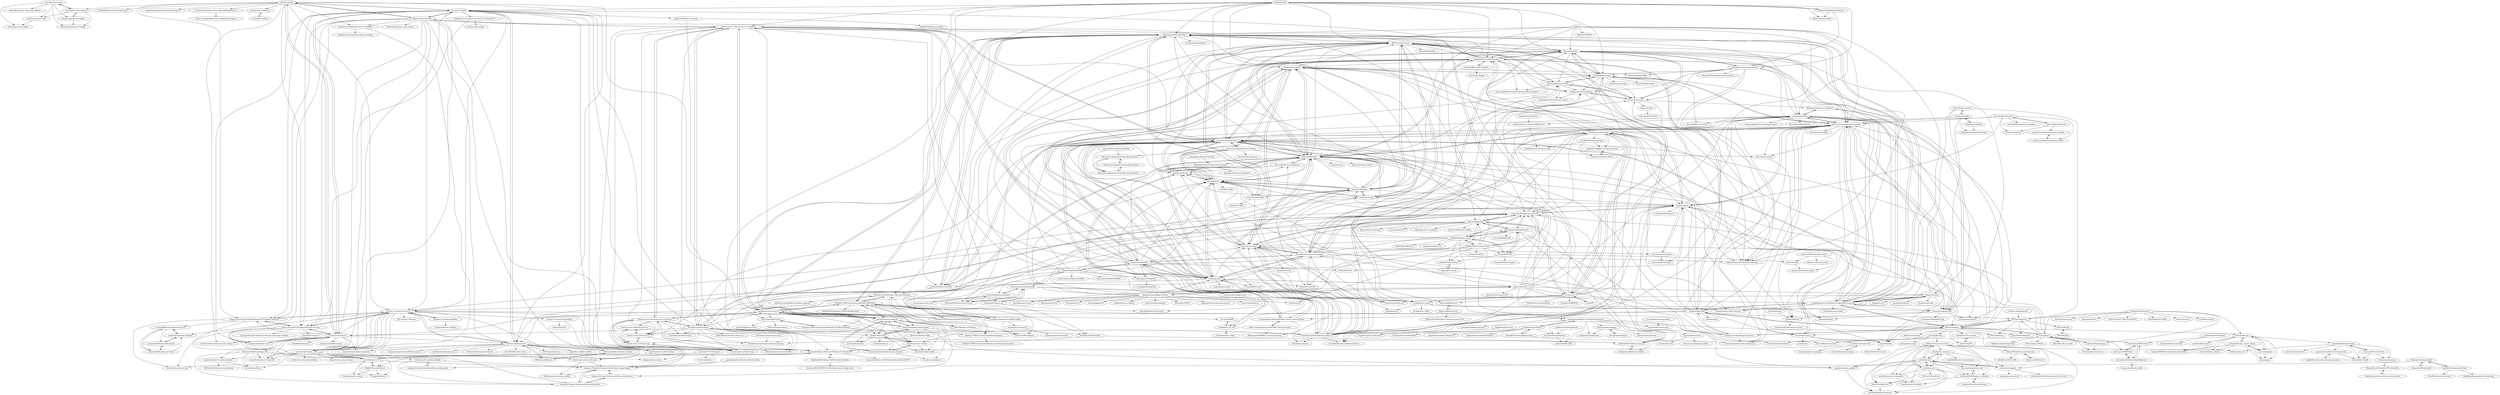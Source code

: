 digraph G {
"massif-press/compcon" -> "Eranziel/foundryvtt-lancer"
"massif-press/compcon" -> "massif-press/lancer-data"
"massif-press/compcon" -> "Kuenaimaku/lancer-briefings"
"massif-press/compcon" -> "Kuenaimaku/lancer-tta-configs"
"massif-press/compcon" -> "AshleyMoni/Lancer-Community-Edition"
"massif-press/compcon" -> "massif-press/cc-lcp-editor"
"kwmorris/DnD" -> "EllatharTheHalfling/DnD-Books"
"kwmorris/DnD" -> "Miserlou/dnd-tldr"
"kwmorris/DnD" -> "crobi/dnd5e-quickref"
"kwmorris/DnD" -> "rpgtex/DND-5e-LaTeX-Template"
"kwmorris/DnD" -> "flamableconcrete/awesome-dnd"
"kwmorris/DnD" -> "5etools-mirror-1/5etools-mirror-1.github.io"
"kwmorris/DnD" -> "oldmanumby/DND.SRD.Wiki"
"kwmorris/DnD" -> "5e-bits/5e-database"
"kwmorris/DnD" -> "ceryliae/DnDAppFiles"
"kwmorris/DnD" -> "foundryvtt/dnd5e"
"kwmorris/DnD" -> "BTMorton/dnd-5e-srd"
"kwmorris/DnD" -> "naturalcrit/homebrewery"
"kwmorris/DnD" -> "jonathonf/solbera-dnd-fonts"
"kwmorris/DnD" -> "BeaGiudici/DnD-Books"
"kwmorris/DnD" -> "Cellule/dndGenerator"
"kakaroto/Beyond20" -> "RobinKuiper/Roll20APIScripts"
"kakaroto/Beyond20" -> "justas-d/roll20-enhancement-suite"
"kakaroto/Beyond20" -> "foundry-vtt-community/macros"
"kakaroto/Beyond20" -> "avrae/avrae"
"kakaroto/Beyond20" -> "MrPrimate/ddb-importer"
"kakaroto/Beyond20" -> "kakaroto/R20Exporter"
"kakaroto/Beyond20" -> "Asmor/5e-monsters"
"kakaroto/Beyond20" -> "ThaumRystra/DiceCloud"
"kakaroto/Beyond20" -> "Roll20/roll20-api-scripts"
"kakaroto/Beyond20" -> "DMsGuild201/Roll20_resources"
"kakaroto/Beyond20" -> "cyruzzo/AboveVTT"
"kakaroto/Beyond20" -> "sillvva/foundry-vtt-modules"
"kakaroto/Beyond20" -> "foundryvtt/dnd5e"
"kakaroto/Beyond20" -> "mouse0270/Beyonds-Toolbox"
"kakaroto/Beyond20" -> "kakaroto/fvtt-module-api"
"owlchester/kanka" -> "indentlabs/notebook"
"owlchester/kanka" -> "adventurerscodex/adventurerscodex"
"owlchester/kanka" -> "ryceg/Eigengrau-s-Essential-Establishment-Generator"
"owlchester/kanka" -> "vishiri/fantasia-archive"
"owlchester/kanka" -> "jongallant/WorldGeneratorFinal" ["e"=1]
"flamableconcrete/awesome-dnd" -> "Miserlou/dnd-tldr"
"flamableconcrete/awesome-dnd" -> "FallenWyvern/DnD-Monster-Generator"
"flamableconcrete/awesome-dnd" -> "stephenswat/dnd-spelldeck"
"flamableconcrete/awesome-dnd" -> "matteoferla/DnD-battler"
"flamableconcrete/awesome-dnd" -> "savagezen/dnd-tools"
"flamableconcrete/awesome-dnd" -> "BramvdnHeuvel/dnd5e-town-generator"
"flamableconcrete/awesome-dnd" -> "Radai/dnd5tools"
"flamableconcrete/awesome-dnd" -> "hack-and-slash/awesome-tabletop-rpg"
"flamableconcrete/awesome-dnd" -> "adventurerscodex/adventurerscodex"
"flamableconcrete/awesome-dnd" -> "Cellule/dndGenerator"
"Roll20/roll20-character-sheets" -> "Roll20/roll20-api-scripts"
"Roll20/roll20-character-sheets" -> "naturalcrit/homebrewery"
"Roll20/roll20-character-sheets" -> "ArtemGr/Sidekick" ["e"=1]
"Roll20/roll20-character-sheets" -> "justas-d/roll20-enhancement-suite"
"Roll20/roll20-character-sheets" -> "RobinKuiper/Roll20APIScripts"
"Roll20/roll20-character-sheets" -> "shdwjk/Roll20API"
"Roll20/roll20-character-sheets" -> "amazingrando/blades-in-the-dark-srd-content"
"Roll20/roll20-character-sheets" -> "RPTools/maptool"
"Roll20/roll20-character-sheets" -> "Valloric/statblock5e"
"Roll20/roll20-character-sheets" -> "crobi/rpg-cards"
"Roll20/roll20-character-sheets" -> "kakaroto/Beyond20"
"Roll20/roll20-character-sheets" -> "shdwjk/TheAaronSheet"
"Roll20/roll20-character-sheets" -> "nagoshiashumari/Rpg-Awesome"
"Roll20/roll20-character-sheets" -> "foundry-vtt-community/macros"
"Roll20/roll20-character-sheets" -> "mewo2/terrain" ["e"=1]
"Kruptein/PlanarAlly" -> "adventurerscodex/adventurerscodex"
"Kruptein/PlanarAlly" -> "RPTools/maptool"
"Kruptein/PlanarAlly" -> "dungeon-revealer/dungeon-revealer"
"Kruptein/PlanarAlly" -> "Valloric/statblock5e"
"Kruptein/PlanarAlly" -> "amishne/mipui"
"Kruptein/PlanarAlly" -> "ryceg/Eigengrau-s-Essential-Establishment-Generator"
"Kruptein/PlanarAlly" -> "Orcpub/orcpub"
"Kruptein/PlanarAlly" -> "rpgtex/DND-5e-LaTeX-Template"
"Kruptein/PlanarAlly" -> "RPTools/TokenTool"
"Kruptein/PlanarAlly" -> "naturalcrit/homebrewery"
"Kruptein/PlanarAlly" -> "Asmor/5e-monsters"
"Kruptein/PlanarAlly" -> "ThaumRystra/DiceCloud"
"Kruptein/PlanarAlly" -> "morepurplemorebetter/MPMBs-Character-Record-Sheet"
"Kruptein/PlanarAlly" -> "Durtur/Dungeoneer"
"Kruptein/PlanarAlly" -> "foundryvtt/foundryvtt"
"ryceg/Eigengrau-s-Essential-Establishment-Generator" -> "Miserlou/dnd-tldr"
"ryceg/Eigengrau-s-Essential-Establishment-Generator" -> "opendnd/opendnd"
"ryceg/Eigengrau-s-Essential-Establishment-Generator" -> "adventurerscodex/adventurerscodex"
"ryceg/Eigengrau-s-Essential-Establishment-Generator" -> "Azgaar/Fantasy-Map-Generator" ["e"=1]
"ryceg/Eigengrau-s-Essential-Establishment-Generator" -> "Cellule/dndGenerator"
"ryceg/Eigengrau-s-Essential-Establishment-Generator" -> "naturalcrit/homebrewery"
"ryceg/Eigengrau-s-Essential-Establishment-Generator" -> "Glinkis/rpg-story-engine"
"ryceg/Eigengrau-s-Essential-Establishment-Generator" -> "Valloric/statblock5e"
"ryceg/Eigengrau-s-Essential-Establishment-Generator" -> "oldmanumby/DND.SRD.Wiki"
"ryceg/Eigengrau-s-Essential-Establishment-Generator" -> "Azgaar/Armoria"
"ryceg/Eigengrau-s-Essential-Establishment-Generator" -> "incomingstick/OpenRPG"
"ryceg/Eigengrau-s-Essential-Establishment-Generator" -> "rpgtex/DND-5e-LaTeX-Template"
"ryceg/Eigengrau-s-Essential-Establishment-Generator" -> "Orcpub/orcpub"
"ryceg/Eigengrau-s-Essential-Establishment-Generator" -> "Kruptein/PlanarAlly"
"ryceg/Eigengrau-s-Essential-Establishment-Generator" -> "RPTools/maptool"
"open5e/open5e-api" -> "open5e/open5e"
"open5e/open5e-api" -> "mshea/lazy_gm_tools"
"TheGiddyLimit/betterR20" -> "DMsGuild201/Roll20_resources"
"TheGiddyLimit/betterR20" -> "TheGiddyLimit/plutonium-addon-automation"
"aurorabuilder/elements" -> "AuroraLegacy/elements"
"aurorabuilder/elements" -> "swdriessen/Aurora"
"aurorabuilder/elements" -> "aurorabuilder/repository-template"
"aurorabuilder/elements" -> "community-elements/elements-reddit"
"aurorabuilder/elements" -> "Orcpub/orcpub"
"aurorabuilder/elements" -> "adventurerscodex/adventurerscodex"
"aurorabuilder/elements" -> "justas-d/roll20-enhancement-suite"
"justas-d/roll20-enhancement-suite" -> "RobinKuiper/Roll20APIScripts"
"justas-d/roll20-enhancement-suite" -> "shdwjk/Roll20API"
"justas-d/roll20-enhancement-suite" -> "Orcpub/orcpub"
"justas-d/roll20-enhancement-suite" -> "TheGiddyLimit/betterR20"
"justas-d/roll20-enhancement-suite" -> "kakaroto/Beyond20"
"justas-d/roll20-enhancement-suite" -> "Asmor/5e-monsters"
"justas-d/roll20-enhancement-suite" -> "Roll20/roll20-api-scripts"
"justas-d/roll20-enhancement-suite" -> "opendnd/opendnd"
"justas-d/roll20-enhancement-suite" -> "DMsGuild201/Roll20_resources"
"justas-d/roll20-enhancement-suite" -> "bryancasler/Bryans-Preferred-Modules-for-FoundryVTT"
"justas-d/roll20-enhancement-suite" -> "TheGiddyLimit/homebrew"
"oldmanumby/DND.SRD.Wiki" -> "ebullient/ttrpg-convert-cli"
"oldmanumby/DND.SRD.Wiki" -> "mProjectsCode/Obsidian-Table-Top-Templates"
"oldmanumby/DND.SRD.Wiki" -> "javalent/fantasy-statblocks"
"oldmanumby/DND.SRD.Wiki" -> "twisterghost/5e-obsidian"
"oldmanumby/DND.SRD.Wiki" -> "Obsidian-TTRPG-Community/ObsidianTTRPGShare"
"oldmanumby/DND.SRD.Wiki" -> "jonathonf/solbera-dnd-fonts"
"oldmanumby/DND.SRD.Wiki" -> "adventurerscodex/adventurerscodex"
"oldmanumby/DND.SRD.Wiki" -> "opendnd/opendnd"
"oldmanumby/DND.SRD.Wiki" -> "BTMorton/dnd-5e-srd"
"oldmanumby/DND.SRD.Wiki" -> "vitusventure/5thSRD"
"oldmanumby/DND.SRD.Wiki" -> "Valloric/statblock5e"
"oldmanumby/DND.SRD.Wiki" -> "wychwitch/Obsidian-Dice-Roller-Tables"
"oldmanumby/DND.SRD.Wiki" -> "javalent/dice-roller"
"oldmanumby/DND.SRD.Wiki" -> "ryceg/Eigengrau-s-Essential-Establishment-Generator"
"oldmanumby/DND.SRD.Wiki" -> "vorpalhex/srd_spells"
"TheGiddyLimit/TheGiddyLimit.github.io" -> "TheGiddyLimit/homebrew"
"TheGiddyLimit/TheGiddyLimit.github.io" -> "5etools-mirror-1/5etools-mirror-1.github.io"
"TheGiddyLimit/TheGiddyLimit.github.io" -> "Asmor/5e-monsters"
"TheGiddyLimit/TheGiddyLimit.github.io" -> "ThaumRystra/DiceCloud"
"TheGiddyLimit/TheGiddyLimit.github.io" -> "justas-d/roll20-enhancement-suite"
"TheGiddyLimit/TheGiddyLimit.github.io" -> "Orcpub/orcpub"
"TheGiddyLimit/TheGiddyLimit.github.io" -> "Valloric/statblock5e"
"TheGiddyLimit/TheGiddyLimit.github.io" -> "cynicaloptimist/improved-initiative"
"TheGiddyLimit/TheGiddyLimit.github.io" -> "ceryliae/DnDAppFiles"
"TheGiddyLimit/TheGiddyLimit.github.io" -> "crobi/rpg-cards"
"TheGiddyLimit/TheGiddyLimit.github.io" -> "autorolltables/autorolltables.github.io"
"TheGiddyLimit/TheGiddyLimit.github.io" -> "5e-bits/5e-database"
"TheGiddyLimit/TheGiddyLimit.github.io" -> "naturalcrit/homebrewery"
"TheGiddyLimit/TheGiddyLimit.github.io" -> "Traneptora/grimoire"
"TheGiddyLimit/TheGiddyLimit.github.io" -> "open5e/open5e"
"safety-orange/Imports-for-MPMB-s-Character-Sheet" -> "morepurplemorebetter/MPMBs-Character-Record-Sheet"
"safety-orange/Imports-for-MPMB-s-Character-Sheet" -> "Metacomet10/MPMB-v13-content-catchup"
"larrychristensen/orcpub" -> "Orcpub/orcpub"
"larrychristensen/orcpub" -> "averycrespi/vtt-bridge"
"RobinKuiper/Roll20APIScripts" -> "poltergeisha/Roll20-Like-A-Boss"
"RobinKuiper/Roll20APIScripts" -> "DMsGuild201/Roll20_resources"
"RobinKuiper/Roll20APIScripts" -> "shdwjk/Roll20API"
"RobinKuiper/Roll20APIScripts" -> "Roll20/roll20-api-scripts"
"RobinKuiper/Roll20APIScripts" -> "justas-d/roll20-enhancement-suite"
"RobinKuiper/Roll20APIScripts" -> "Ciorstaidh/Roll20-API"
"RobinKuiper/Roll20APIScripts" -> "kakaroto/Beyond20"
"RobinKuiper/Roll20APIScripts" -> "haswellr/CritterDB"
"opendnd/opendnd" -> "incomingstick/OpenRPG"
"opendnd/opendnd" -> "adventurerscodex/adventurerscodex"
"opendnd/opendnd" -> "malceore/dndtools"
"opendnd/opendnd" -> "dungeontiger/d_d_characterSheets_5e"
"opendnd/opendnd" -> "andyaiken/dojo"
"opendnd/opendnd" -> "tom-wolfe/brewdown"
"opendnd/opendnd" -> "MalukuSeito/Character-Builder-5"
"opendnd/opendnd" -> "amargon/city-of-doors"
"opendnd/opendnd" -> "benwebber/tiddlywiki-dnd"
"opendnd/opendnd" -> "thomascgray/fantasy-content-generator"
"opendnd/opendnd" -> "MrFarland/DM-Operations-Center"
"opendnd/opendnd" -> "tom-wolfe/this-is-your-life"
"canismarko/dungeon-sheets" -> "savagezen/dnd-tools"
"canismarko/dungeon-sheets" -> "Cellule/dndGenerator"
"canismarko/dungeon-sheets" -> "FallenWyvern/DnD-Monster-Generator"
"canismarko/dungeon-sheets" -> "michaelplews/DnD-character-sheets"
"canismarko/dungeon-sheets" -> "stephenswat/dnd-spelldeck"
"canismarko/dungeon-sheets" -> "BTMorton/dnd-5e-srd"
"canismarko/dungeon-sheets" -> "matsavage/DND-5e-LaTeX-Character-Sheet-Template"
"Orcpub/orcpub" -> "larrychristensen/orcpub"
"Orcpub/orcpub" -> "averycrespi/vtt-bridge"
"Orcpub/orcpub" -> "Orcpub/DNDGenerator"
"Orcpub/orcpub" -> "adventurerscodex/adventurerscodex"
"Orcpub/orcpub" -> "justas-d/roll20-enhancement-suite"
"Orcpub/orcpub" -> "opendnd/opendnd"
"Orcpub/orcpub" -> "incomingstick/OpenRPG"
"Orcpub/orcpub" -> "andyaiken/dojo"
"Orcpub/orcpub" -> "bryancasler/Bryans-Preferred-Modules-for-FoundryVTT"
"Orcpub/orcpub" -> "crobi/dnd5e-quickref"
"luiscastilho/dungeoneering" -> "doodlezucc/dungeonclub"
"kakaroto/R20Exporter" -> "kakaroto/R20Converter"
"mpirnat/dndme" -> "mpirnat/adventofcode"
"TheGiddyLimit/homebrew" -> "TheGiddyLimit/TheGiddyLimit.github.io"
"TheGiddyLimit/homebrew" -> "5etools-mirror-1/5etools-mirror-1.github.io"
"TheGiddyLimit/homebrew" -> "5etools-mirror-2/5etools-mirror-2.github.io"
"TheGiddyLimit/homebrew" -> "DMsGuild201/Roll20_resources"
"TheGiddyLimit/homebrew" -> "5etools-mirror-3/5etools-src"
"TheGiddyLimit/homebrew" -> "TheGiddyLimit/5etools-utils"
"TheGiddyLimit/homebrew" -> "TheGiddyLimit/betterR20"
"TheGiddyLimit/homebrew" -> "5etools-mirror-2/5etools-img"
"TheGiddyLimit/homebrew" -> "DMsGuild201/Foundry_Resources"
"TheGiddyLimit/homebrew" -> "ebullient/ttrpg-convert-cli"
"TheGiddyLimit/homebrew" -> "TheGiddyLimit/plutonium-addon-automation"
"TheGiddyLimit/homebrew" -> "justas-d/roll20-enhancement-suite"
"TheGiddyLimit/homebrew" -> "foundryvtt/foundryvtt"
"TheGiddyLimit/homebrew" -> "5etools-mirror-3/5etools-img"
"TheGiddyLimit/homebrew" -> "foundryvtt/dnd5e"
"inexorabletash/travellermap" -> "Grauenwolf/TravellerTools"
"inexorabletash/travellermap" -> "orffen/cepheus-srd"
"inexorabletash/travellermap" -> "xdy/twodsix-foundryvtt"
"inexorabletash/travellermap" -> "pgorman/travellercharactergenerator"
"inexorabletash/travellermap" -> "cthulhustig/autojimmy"
"inexorabletash/travellermap" -> "forthekill/travGenJS"
"foundry-vtt-community/modules" -> "Valien/foundryvtt"
"foundry-vtt-community/modules" -> "League-of-Foundry-Developers/fvtt-module-trigger-happy"
"Megasploot/Wonderdraft" -> "Megasploot/Dungeondraft"
"kakaroto/R20Converter" -> "kakaroto/R20Exporter"
"kakaroto/R20Converter" -> "ElfFriend-DnD/foundryvtt-link-item-resource-5e"
"massif-press/lancer-data" -> "massif-press/cc-lcp-editor"
"poltergeisha/Roll20-Like-A-Boss" -> "DMsGuild201/Roll20_resources"
"DMsGuild201/Roll20_resources" -> "poltergeisha/Roll20-Like-A-Boss"
"andyaiken/dojo" -> "Hayawi/OneShotGenerator"
"League-of-Foundry-Developers/fvtt-module-furnace" -> "League-of-Foundry-Developers/fvtt-module-lmrtfy"
"League-of-Foundry-Developers/fvtt-module-furnace" -> "League-of-Foundry-Developers/fvtt-module-trigger-happy"
"League-of-Foundry-Developers/fvtt-module-popout" -> "mclemente/fvtt-module-polyglot"
"Sagelt/black-stars-rise" -> "Sagelt/dungeon-world-codex"
"BigJk/snd" -> "opendnd/opendnd"
"BigJk/snd" -> "adventurerscodex/adventurerscodex"
"BigJk/snd" -> "oldmanumby/DND.SRD.Wiki"
"BigJk/snd" -> "ryceg/Eigengrau-s-Essential-Establishment-Generator"
"BigJk/snd" -> "DSPaul/COMPASS"
"BigJk/snd" -> "Valloric/statblock5e"
"BigJk/snd" -> "rpgtex/DND-5e-LaTeX-Template"
"BigJk/snd" -> "5e-bits/5e-database"
"BigJk/snd" -> "Miserlou/dnd-tldr"
"BigJk/snd" -> "Kruptein/PlanarAlly"
"ThaumRystra/DiceCloud" -> "avrae/avrae"
"ThaumRystra/DiceCloud" -> "adventurerscodex/adventurerscodex"
"ThaumRystra/DiceCloud" -> "TheGiddyLimit/TheGiddyLimit.github.io"
"ThaumRystra/DiceCloud" -> "cynicaloptimist/improved-initiative"
"ThaumRystra/DiceCloud" -> "Orcpub/orcpub"
"ThaumRystra/DiceCloud" -> "TheGiddyLimit/homebrew"
"ThaumRystra/DiceCloud" -> "5e-bits/awesome-5e-srd"
"ThaumRystra/DiceCloud" -> "derikb/character-sheet-app"
"ThaumRystra/DiceCloud" -> "crobi/dnd5e-quickref"
"ThaumRystra/DiceCloud" -> "jopeek/fvtt-dndbeyond-character-sheet"
"ThaumRystra/DiceCloud" -> "justas-d/roll20-enhancement-suite"
"ThaumRystra/DiceCloud" -> "andyaiken/dojo"
"ThaumRystra/DiceCloud" -> "naturalcrit/homebrewery"
"ThaumRystra/DiceCloud" -> "Durtur/Dungeoneer"
"ThaumRystra/DiceCloud" -> "canismarko/dungeon-sheets"
"Megasploot/Dungeondraft" -> "Megasploot/Wonderdraft"
"Megasploot/Dungeondraft" -> "EightBitz/Dungeondraft-Tools"
"Megasploot/Dungeondraft" -> "League-of-Foundry-Developers/fvtt-module-popout"
"crobi/rpg-cards" -> "crobi/dnd5e-quickref"
"crobi/rpg-cards" -> "Valloric/statblock5e"
"crobi/rpg-cards" -> "cynicaloptimist/improved-initiative"
"crobi/rpg-cards" -> "open5e/open5e"
"crobi/rpg-cards" -> "naturalcrit/homebrewery"
"crobi/rpg-cards" -> "adventurerscodex/adventurerscodex"
"crobi/rpg-cards" -> "ceryliae/DnDAppFiles"
"crobi/rpg-cards" -> "Asmor/5e-monsters"
"crobi/rpg-cards" -> "game-icons/icons"
"crobi/rpg-cards" -> "crobi/dnd5e-travel"
"crobi/rpg-cards" -> "haswellr/CritterDB"
"crobi/rpg-cards" -> "mephitrpg/rpg-cards"
"crobi/rpg-cards" -> "jonathonf/solbera-dnd-fonts"
"crobi/rpg-cards" -> "TheGiddyLimit/TheGiddyLimit.github.io"
"crobi/rpg-cards" -> "rpgtex/DND-5e-LaTeX-Template"
"funkaoshi/randomcharacter" -> "brunobord/the-black-hack"
"Valloric/statblock5e" -> "naturalcrit/homebrewery"
"Valloric/statblock5e" -> "open5e/open5e"
"Valloric/statblock5e" -> "crobi/dnd5e-quickref"
"Valloric/statblock5e" -> "FallenWyvern/DnD-Monster-Generator"
"Valloric/statblock5e" -> "Asmor/5e-monsters"
"Valloric/statblock5e" -> "crobi/rpg-cards"
"Valloric/statblock5e" -> "rpgtex/DND-5e-LaTeX-Template"
"Valloric/statblock5e" -> "grislyeye/vellum-monster"
"Valloric/statblock5e" -> "adventurerscodex/adventurerscodex"
"Valloric/statblock5e" -> "Tetra-cube/Tetra-cube.github.io"
"Valloric/statblock5e" -> "jonathonf/solbera-dnd-fonts"
"Valloric/statblock5e" -> "stephenswat/dnd-spelldeck"
"Valloric/statblock5e" -> "ephe/grimoire"
"Valloric/statblock5e" -> "Mike-Risher/5e-DnD-Character-Generator"
"Valloric/statblock5e" -> "BTMorton/dnd-5e-srd"
"kinkofer/FightClub5eXML" -> "ceryliae/DnDAppFiles"
"kinkofer/FightClub5eXML" -> "5etools-mirror-1/5etools-mirror-1.github.io"
"kinkofer/FightClub5eXML" -> "TheGiddyLimit/homebrew"
"kinkofer/FightClub5eXML" -> "vidalvanbergen/FightClub5eXML"
"kinkofer/FightClub5eXML" -> "ogre-project/FightClub5eXML"
"kinkofer/FightClub5eXML" -> "encounterplus/encounterplus"
"kinkofer/FightClub5eXML" -> "5e-bits/5e-database"
"kinkofer/FightClub5eXML" -> "MrFarland/DM-Operations-Center"
"kinkofer/FightClub5eXML" -> "adventurerscodex/adventurerscodex"
"kinkofer/FightClub5eXML" -> "encounterplus/module-packer"
"kinkofer/FightClub5eXML" -> "Cphrampus/DnDAppFiles"
"kinkofer/FightClub5eXML" -> "crobi/rpg-cards"
"kinkofer/FightClub5eXML" -> "5e-bits/5e-srd-api"
"kinkofer/FightClub5eXML" -> "oldmanumby/DND.SRD.Wiki"
"kinkofer/FightClub5eXML" -> "morepurplemorebetter/MPMBs-Character-Record-Sheet"
"Roll20/roll20-api-scripts" -> "Roll20/roll20-character-sheets"
"Roll20/roll20-api-scripts" -> "shdwjk/Roll20API"
"Roll20/roll20-api-scripts" -> "RobinKuiper/Roll20APIScripts"
"Roll20/roll20-api-scripts" -> "justas-d/roll20-enhancement-suite"
"Roll20/roll20-api-scripts" -> "shdwjk/TheAaronSheet"
"Roll20/roll20-api-scripts" -> "Valloric/statblock5e"
"Roll20/roll20-api-scripts" -> "open5e/open5e"
"Roll20/roll20-api-scripts" -> "Asmor/5e-monsters"
"Roll20/roll20-api-scripts" -> "Roll20/help.roll20.net"
"Roll20/roll20-api-scripts" -> "amazingrando/blades-in-the-dark-srd-content"
"Roll20/roll20-api-scripts" -> "kakaroto/Beyond20"
"Roll20/roll20-api-scripts" -> "vicberg/CombatMaster"
"nagoshiashumari/Rpg-Awesome" -> "game-icons/icons"
"nagoshiashumari/Rpg-Awesome" -> "seiyria/gameicons-font"
"nagoshiashumari/Rpg-Awesome" -> "RonenNess/RPGUI" ["e"=1]
"nagoshiashumari/Rpg-Awesome" -> "nagoshiashumari/rpg-awesome-raw"
"nagoshiashumari/Rpg-Awesome" -> "alexcorvi/anchorme.js" ["e"=1]
"nagoshiashumari/Rpg-Awesome" -> "crobi/rpg-cards"
"nagoshiashumari/Rpg-Awesome" -> "iRaul/pushy-buttons"
"nagoshiashumari/Rpg-Awesome" -> "hsnaydd/moveTo" ["e"=1]
"nagoshiashumari/Rpg-Awesome" -> "open5e/open5e"
"nagoshiashumari/Rpg-Awesome" -> "henrygd/bigpicture" ["e"=1]
"nagoshiashumari/Rpg-Awesome" -> "5e-bits/5e-database"
"nagoshiashumari/Rpg-Awesome" -> "usablica/kissui.scrollanim" ["e"=1]
"nagoshiashumari/Rpg-Awesome" -> "naturalcrit/homebrewery"
"nagoshiashumari/Rpg-Awesome" -> "mewo2/naming-language" ["e"=1]
"nagoshiashumari/Rpg-Awesome" -> "mewo2/terrain" ["e"=1]
"Asmor/5e-monsters" -> "Valloric/statblock5e"
"Asmor/5e-monsters" -> "cynicaloptimist/improved-initiative"
"Asmor/5e-monsters" -> "chisaipete/bestiary"
"Asmor/5e-monsters" -> "TheGiddyLimit/TheGiddyLimit.github.io"
"Asmor/5e-monsters" -> "haswellr/CritterDB"
"Asmor/5e-monsters" -> "justas-d/roll20-enhancement-suite"
"Asmor/5e-monsters" -> "Traneptora/grimoire"
"Asmor/5e-monsters" -> "naturalcrit/homebrewery"
"Asmor/5e-monsters" -> "crobi/dnd5e-quickref"
"Asmor/5e-monsters" -> "open5e/open5e"
"Asmor/5e-monsters" -> "larrychristensen/orcpub"
"Asmor/5e-monsters" -> "autorolltables/autorolltables.github.io"
"Asmor/5e-monsters" -> "open5e/open5e-api"
"felddy/foundryvtt-docker" -> "foundryvtt/dnd5e"
"felddy/foundryvtt-docker" -> "foundryvtt/foundryvtt"
"felddy/foundryvtt-docker" -> "bryancasler/Bryans-Preferred-Modules-for-FoundryVTT"
"felddy/foundryvtt-docker" -> "MrPrimate/ddb-importer"
"felddy/foundryvtt-docker" -> "League-of-Foundry-Developers/FoundryVTT-Module-Template"
"felddy/foundryvtt-docker" -> "foundry-vtt-community/macros"
"felddy/foundryvtt-docker" -> "foundryvtt/foundryvtt-cli"
"felddy/foundryvtt-docker" -> "sdenec/tidy5e-sheet"
"felddy/foundryvtt-docker" -> "foundryvtt/pf2e"
"felddy/foundryvtt-docker" -> "League-of-Foundry-Developers/foundry-vtt-types"
"felddy/foundryvtt-docker" -> "5etools-mirror-1/5etools-mirror-1.github.io"
"felddy/foundryvtt-docker" -> "ChefsSlaad/foundry_swag_docker"
"felddy/foundryvtt-docker" -> "foundryvtt-starfinder/foundryvtt-starfinder"
"felddy/foundryvtt-docker" -> "kakaroto/Beyond20"
"felddy/foundryvtt-docker" -> "kgar/foundry-vtt-tidy-5e-sheets"
"rtakehara/5e-Framework" -> "melek/Simple5e"
"bryancasler/Bryans-Preferred-Modules-for-FoundryVTT" -> "NateHawk85/Nathans-DnD5e-Foundry-Modules"
"bryancasler/Bryans-Preferred-Modules-for-FoundryVTT" -> "bryancasler/Bryans-AWS-Setup-Guide-for-FoundryVTT"
"bryancasler/Bryans-Preferred-Modules-for-FoundryVTT" -> "VanceCole/macros"
"bryancasler/Bryans-Preferred-Modules-for-FoundryVTT" -> "Kekilla0/Personal-Macros"
"foundry-vtt-community/macros" -> "foundry-vtt-community/tables"
"foundry-vtt-community/macros" -> "VanceCole/macros"
"foundry-vtt-community/macros" -> "League-of-Foundry-Developers/fvtt-module-trigger-happy"
"foundry-vtt-community/macros" -> "Kekilla0/Personal-Macros"
"foundry-vtt-community/macros" -> "death-save/combat-utility-belt"
"foundry-vtt-community/macros" -> "sdenec/tidy5e-sheet"
"foundry-vtt-community/macros" -> "foundry-vtt-community/modules"
"foundry-vtt-community/macros" -> "League-of-Foundry-Developers/FoundryVTT-Module-Template"
"foundry-vtt-community/macros" -> "kandashi/Macros"
"foundry-vtt-community/macros" -> "League-of-Foundry-Developers/foundry-vtt-types"
"foundry-vtt-community/macros" -> "MrPrimate/ddb-importer"
"foundry-vtt-community/macros" -> "Sky-Captain-13/foundry"
"foundry-vtt-community/macros" -> "League-of-Foundry-Developers/fvtt-module-lmrtfy"
"foundry-vtt-community/macros" -> "ironmonk108/monks-tokenbar"
"foundry-vtt-community/macros" -> "League-of-Foundry-Developers/fvtt-module-furnace"
"Kekilla0/Personal-Macros" -> "kandashi/Macros"
"Kekilla0/Personal-Macros" -> "trioderegion/fvtt-macros"
"Kekilla0/Personal-Macros" -> "VanceCole/macros"
"devonjones/PSRD-Parser" -> "devonjones/PSRD-Data"
"devonjones/PSRD-Parser" -> "devonjones/PathfinderOpenReference"
"farirpgs/fari-app" -> "farirpgs/fari-games"
"farirpgs/fari-app" -> "fate-srd/fate-srd-content"
"farirpgs/fari-app" -> "ChaosiumInc/QuestWorlds"
"farirpgs/fari-app" -> "Billiam/awesome-ironsworn"
"crobi/dnd5e-quickref" -> "crobi/rpg-cards"
"crobi/dnd5e-quickref" -> "Valloric/statblock5e"
"crobi/dnd5e-quickref" -> "crobi/dnd5e-travel"
"crobi/dnd5e-quickref" -> "autorolltables/autorolltables.github.io"
"crobi/dnd5e-quickref" -> "Cellule/dndGenerator"
"crobi/dnd5e-quickref" -> "open5e/open5e"
"crobi/dnd5e-quickref" -> "Orcpub/orcpub"
"crobi/dnd5e-quickref" -> "Asmor/5e-monsters"
"crobi/dnd5e-quickref" -> "matteoferla/DnD-battler"
"crobi/dnd5e-quickref" -> "BTMorton/dnd-5e-srd"
"Eranziel/foundryvtt-lancer" -> "massif-press/lancer-data"
"Eranziel/foundryvtt-lancer" -> "massif-press/compcon"
"Eranziel/foundryvtt-lancer" -> "Kuenaimaku/lancer-briefings"
"Eranziel/foundryvtt-lancer" -> "Kuenaimaku/lancer-tta-configs"
"RPTools/maptool" -> "RPTools/TokenTool"
"RPTools/maptool" -> "rtakehara/5e-Framework"
"RPTools/maptool" -> "Kruptein/PlanarAlly"
"RPTools/maptool" -> "PCGen/pcgen"
"RPTools/maptool" -> "adventurerscodex/adventurerscodex"
"RPTools/maptool" -> "ryceg/Eigengrau-s-Essential-Establishment-Generator"
"RPTools/maptool" -> "RPTools/dicetool"
"RPTools/maptool" -> "JamzTheMan/MapTool"
"RPTools/maptool" -> "farirpgs/fari-app"
"RPTools/maptool" -> "dungeon-revealer/dungeon-revealer"
"RPTools/maptool" -> "Rolisteam/rolisteam" ["e"=1]
"RPTools/maptool" -> "Durtur/Dungeoneer"
"RPTools/maptool" -> "melek/Simple5e"
"RPTools/maptool" -> "naturalcrit/homebrewery"
"RPTools/maptool" -> "richardwilkes/gcs"
"A-Series-of-Dice-Based-Events/RiseOfTheRunelords" -> "Doctor-Unspeakable/foundry-pathbuilder2e-import"
"League-of-Foundry-Developers/FoundryVTT-Module-Template" -> "League-of-Foundry-Developers/foundry-vtt-types"
"League-of-Foundry-Developers/FoundryVTT-Module-Template" -> "ghost-fvtt/foundry-factory"
"League-of-Foundry-Developers/FoundryVTT-Module-Template" -> "foundry-vtt-community/macros"
"League-of-Foundry-Developers/FoundryVTT-Module-Template" -> "ironmonk88/monks-enhanced-journal"
"League-of-Foundry-Developers/FoundryVTT-Module-Template" -> "VanceCole/macros"
"dungeon-revealer/dungeon-revealer" -> "Kruptein/PlanarAlly"
"dungeon-revealer/dungeon-revealer" -> "adventurerscodex/adventurerscodex"
"dungeon-revealer/dungeon-revealer" -> "opendnd/opendnd"
"dungeon-revealer/dungeon-revealer" -> "RPTools/maptool"
"dungeon-revealer/dungeon-revealer" -> "hack-and-slash/awesome-tabletop-rpg"
"dungeon-revealer/dungeon-revealer" -> "rpgtex/DND-5e-LaTeX-Template"
"dungeon-revealer/dungeon-revealer" -> "cynicaloptimist/improved-initiative"
"PCGen/pcgen" -> "BahamutDragon/pcgen"
"PCGen/pcgen" -> "PCGen/pcgen-newsources"
"PCGen/pcgen" -> "RPTools/maptool"
"PCGen/pcgen" -> "devonjones/PSRD-Data"
"PCGen/pcgen" -> "devonjones/PSRD-Parser"
"PCGen/pcgen" -> "PCGen/pcgen-utilities"
"PCGen/pcgen" -> "bryancasler/Bryans-Preferred-Modules-for-FoundryVTT"
"PCGen/pcgen" -> "Sklore/HL_DD_5e_Colab"
"PCGen/pcgen" -> "RPTools/TokenTool"
"PCGen/pcgen" -> "Heliomance/HeroForge-Anew"
"PCGen/pcgen" -> "ryceg/Eigengrau-s-Essential-Establishment-Generator"
"PCGen/pcgen" -> "Orcpub/orcpub"
"PCGen/pcgen" -> "justas-d/roll20-enhancement-suite"
"VanceCole/macros" -> "Kekilla0/Personal-Macros"
"VanceCole/macros" -> "foundry-vtt-community/macros"
"VanceCole/macros" -> "kandashi/Macros"
"VanceCole/macros" -> "League-of-Foundry-Developers/fvtt-module-trigger-happy"
"VanceCole/macros" -> "trioderegion/fvtt-macros"
"VanceCole/macros" -> "ghost-fvtt/foundry-factory"
"VanceCole/macros" -> "bryancasler/Bryans-Preferred-Modules-for-FoundryVTT"
"Durtur/Dungeoneer" -> "doodlezucc/dungeonclub"
"Durtur/Dungeoneer" -> "adventurerscodex/adventurerscodex"
"Durtur/Dungeoneer" -> "samcf/ogres"
"Durtur/Dungeoneer" -> "andyaiken/dojo"
"avrae/d20" -> "avrae/avrae"
"MrFarland/DM-Operations-Center" -> "encounterplus/module-packer"
"death-save/combat-utility-belt" -> "League-of-Foundry-Developers/fvtt-module-trigger-happy"
"death-save/combat-utility-belt" -> "DasSauerkraut/calendar-weather"
"League-of-Foundry-Developers/fvtt-module-lmrtfy" -> "League-of-Foundry-Developers/fvtt-module-trigger-happy"
"League-of-Foundry-Developers/fvtt-module-lmrtfy" -> "League-of-Foundry-Developers/fvtt-module-furnace"
"sdenec/tidy5e-sheet" -> "sdenec/tidy-ui_game-settings"
"sdenec/tidy5e-sheet" -> "death-save/combat-utility-belt"
"sdenec/tidy5e-sheet" -> "earlSt1/vtt-compendium-folders"
"sdenec/tidy5e-sheet" -> "unsoluble/smalltime"
"sdenec/tidy5e-sheet" -> "manuelVo/foundryvtt-drag-ruler"
"sdenec/tidy5e-sheet" -> "vigoren/foundryvtt-simple-calendar"
"sdenec/tidy5e-sheet" -> "kandashi/Active-Auras"
"Miskatonic-Investigative-Society/CoC7-FoundryVTT" -> "bmarian/chat-images"
"Miskatonic-Investigative-Society/CoC7-FoundryVTT" -> "League-of-Foundry-Developers/foundry-vtt-types"
"RPTools/TokenTool" -> "RPTools/maptool"
"RPTools/TokenTool" -> "RPTools/dicetool"
"RPTools/TokenTool" -> "RPTools/dicelib"
"RPTools/TokenTool" -> "JamzTheMan/MapTool"
"ben/foundry-ironsworn" -> "rsek/dataforged"
"ben/foundry-ironsworn" -> "rsek/datasworn"
"ben/foundry-ironsworn" -> "nboughton/stargazer"
"ben/foundry-ironsworn" -> "saif-ellafi/foundryvtt-mythic-gme"
"shdwjk/Roll20API" -> "Roll20/roll20-api-scripts"
"shdwjk/Roll20API" -> "Kurohyou/Roll20-Snippets"
"shdwjk/Roll20API" -> "shdwjk/TheAaronSheet"
"shdwjk/Roll20API" -> "RobinKuiper/Roll20APIScripts"
"shdwjk/Roll20API" -> "mlenser/roll20"
"brunobord/micro-rpg-catalog" -> "stevesea/Adventuresmith"
"onyxring/orcsAsync" -> "shdwjk/TheAaronSheet"
"encounterplus/module-packer" -> "MrFarland/DM-Operations-Center"
"encounterplus/module-packer" -> "encounterplus/encounterplus"
"encounterplus/module-packer" -> "rrgeorge/EncounterLog"
"encounterplus/module-packer" -> "rrgeorge/FoundryToEncounter"
"encounterplus/module-packer" -> "encounterplus/support-tools"
"encounterplus/encounterplus" -> "encounterplus/module-packer"
"encounterplus/encounterplus" -> "encounterplus/web-client"
"encounterplus/encounterplus" -> "rrgeorge/EncounterLog"
"encounterplus/encounterplus" -> "MrFarland/DM-Operations-Center"
"EightBitz/Dungeondraft-Tools" -> "EightBitz/Dungeondraft-Custom-Tags"
"EightBitz/Dungeondraft-Tools" -> "Megasploot/Dungeondraft"
"EightBitz/Dungeondraft-Tools" -> "SvenWerlen/moulinette-core"
"foundryvtt-starfinder/foundryvtt-starfinder" -> "Iankid/Foundry-Starfinder-Macros-and-files"
"foundryvtt-starfinder/foundryvtt-starfinder" -> "mclemente/fvtt-module-polyglot"
"moo-man/FVTT-DD-Import" -> "League-of-Foundry-Developers/fvtt-module-trigger-happy"
"moo-man/FVTT-DD-Import" -> "UberV/scaleGrid"
"moo-man/FVTT-DD-Import" -> "death-save/combat-utility-belt"
"flamewave000/dragonflagon-fvtt" -> "manuelVo/foundryvtt-drag-ruler"
"flamewave000/dragonflagon-fvtt" -> "League-of-Foundry-Developers/fvtt-module-lmrtfy"
"flamewave000/dragonflagon-fvtt" -> "unsoluble/smalltime"
"flamewave000/dragonflagon-fvtt" -> "death-save/combat-utility-belt"
"Mike-Risher/5e-DnD-Character-Generator" -> "bananatron/Character-Builder-5e"
"community-elements/elements-reddit" -> "community-elements/elements-dndwiki"
"community-elements/elements-dndwiki" -> "community-elements/elements-reddit"
"richardwilkes/gcs_master_library" -> "richardwilkes/gcs"
"richardwilkes/gcs_master_library" -> "gcsga/gcsga"
"richardwilkes/gcs_master_library" -> "Syndaryl/DFRPGRandomDungeonGenerator"
"richardwilkes/gcs_master_library" -> "richardwilkes/gcs_library"
"richardwilkes/gcs_master_library" -> "crnormand/gurps"
"mclemente/fvtt-module-polyglot" -> "League-of-Foundry-Developers/fvtt-module-popout"
"mclemente/fvtt-module-polyglot" -> "League-of-Foundry-Developers/fvtt-module-lmrtfy"
"mclemente/fvtt-module-polyglot" -> "League-of-Foundry-Developers/fvtt-module-trigger-happy"
"foundry-vtt-community/tables" -> "ultrakorne/better-rolltables"
"foundry-vtt-community/tables" -> "foundry-vtt-community/macros"
"encounterplus/web-client" -> "encounterplus/encounterplus"
"Chee32/5e-Character-Sheet" -> "jopeek/fvtt-dndbeyond-character-sheet"
"jopeek/fvtt-dndbeyond-character-sheet" -> "Chee32/5e-Character-Sheet"
"melek/Simple5e" -> "rtakehara/5e-Framework"
"Pf2eToolsOrg/Pf2eTools" -> "Pf2eToolsOrg/homebrew"
"Pf2eToolsOrg/Pf2eTools" -> "Obsidian-TTRPG-Community/Pathfinder-2E-SRD-Markdown"
"Pf2eToolsOrg/Pf2eTools" -> "maxiride/pf2e-encounters"
"grandseiken/foundryvtt-multilevel-tokens" -> "League-of-Foundry-Developers/fvtt-module-trigger-happy"
"League-of-Foundry-Developers/fvtt-module-trigger-happy" -> "League-of-Foundry-Developers/fvtt-module-lmrtfy"
"League-of-Foundry-Developers/fvtt-module-trigger-happy" -> "DasSauerkraut/calendar-weather"
"League-of-Foundry-Developers/fvtt-module-trigger-happy" -> "League-of-Foundry-Developers/fvtt-module-furnace"
"javalent/dice-roller" -> "javalent/initiative-tracker"
"javalent/dice-roller" -> "javalent/fantasy-statblocks"
"javalent/dice-roller" -> "javalent/obsidian-leaflet" ["e"=1]
"javalent/dice-roller" -> "fantasycalendar/obsidian-fantasy-calendar"
"javalent/dice-roller" -> "javalent/admonitions" ["e"=1]
"javalent/dice-roller" -> "shabegom/buttons" ["e"=1]
"javalent/dice-roller" -> "carlonicora/obsidian-rpg-manager"
"chummer5a/chummer5a" -> "UrsZeidler/shr5rcp"
"chummer5a/chummer5a" -> "PCGen/pcgen"
"chummer5a/chummer5a" -> "chummer5a/chummer"
"chummer5a/chummer5a" -> "HeyOmae/Omae2.1"
"chummer5a/chummer5a" -> "SR5-FoundryVTT/SR5-FoundryVTT"
"chummer5a/chummer5a" -> "Suthek/ShadowTeXSR5"
"chummer5a/chummer5a" -> "BahamutDragon/pcgen"
"chummer5a/chummer5a" -> "richardwilkes/gcs"
"chummer5a/chummer5a" -> "RPTools/TokenTool"
"chummer5a/chummer5a" -> "Arkeas/chummer"
"ceryliae/DnDAppFiles" -> "cynicaloptimist/improved-initiative"
"ceryliae/DnDAppFiles" -> "kinkofer/FightClub5eXML"
"ceryliae/DnDAppFiles" -> "Valloric/statblock5e"
"ceryliae/DnDAppFiles" -> "Radai/dnd5tools"
"ceryliae/DnDAppFiles" -> "BTMorton/dnd-5e-srd"
"ceryliae/DnDAppFiles" -> "naturalcrit/homebrewery"
"ceryliae/DnDAppFiles" -> "crobi/rpg-cards"
"ceryliae/DnDAppFiles" -> "Cphrampus/DnDAppFiles"
"ceryliae/DnDAppFiles" -> "Asmor/5e-monsters"
"ceryliae/DnDAppFiles" -> "open5e/open5e"
"ceryliae/DnDAppFiles" -> "crobi/dnd5e-quickref"
"ceryliae/DnDAppFiles" -> "TheGiddyLimit/TheGiddyLimit.github.io"
"ceryliae/DnDAppFiles" -> "morepurplemorebetter/MPMBs-Character-Record-Sheet"
"ceryliae/DnDAppFiles" -> "rpgtex/DND-5e-LaTeX-Template"
"ceryliae/DnDAppFiles" -> "Cellule/dndGenerator"
"rpgtex/DND-5e-LaTeX-Template" -> "naturalcrit/homebrewery"
"rpgtex/DND-5e-LaTeX-Template" -> "Valloric/statblock5e"
"rpgtex/DND-5e-LaTeX-Template" -> "Krozark/RPG-LaTeX-Template"
"rpgtex/DND-5e-LaTeX-Template" -> "Miserlou/dnd-tldr"
"rpgtex/DND-5e-LaTeX-Template" -> "matsavage/DND-5e-LaTeX-Character-Sheet-Template"
"rpgtex/DND-5e-LaTeX-Template" -> "stephenswat/dnd-spelldeck"
"rpgtex/DND-5e-LaTeX-Template" -> "canismarko/dungeon-sheets"
"rpgtex/DND-5e-LaTeX-Template" -> "ryceg/Eigengrau-s-Essential-Establishment-Generator"
"rpgtex/DND-5e-LaTeX-Template" -> "Kruptein/PlanarAlly"
"rpgtex/DND-5e-LaTeX-Template" -> "oldmanumby/DND.SRD.Wiki"
"rpgtex/DND-5e-LaTeX-Template" -> "crobi/dnd5e-quickref"
"rpgtex/DND-5e-LaTeX-Template" -> "Azgaar/Fantasy-Map-Generator" ["e"=1]
"rpgtex/DND-5e-LaTeX-Template" -> "jonathonf/solbera-dnd-fonts"
"rpgtex/DND-5e-LaTeX-Template" -> "crobi/rpg-cards"
"rpgtex/DND-5e-LaTeX-Template" -> "ceryliae/DnDAppFiles"
"crnormand/gurps" -> "richardwilkes/gcs"
"crnormand/gurps" -> "gcsga/gcsga"
"crnormand/gurps" -> "richardwilkes/gcs_master_library"
"AuroraLegacy/elements" -> "aurorabuilder/elements"
"AuroraLegacy/elements" -> "swdriessen/Aurora"
"AuroraLegacy/elements" -> "community-elements/elements-dndwiki"
"Azgaar/Armoria" -> "Azgaar/armoria-api"
"Azgaar/Armoria" -> "Azgaar/deorum"
"Azgaar/Armoria" -> "Azgaar/Fantasy-Map-Generator" ["e"=1]
"Azgaar/Armoria" -> "opendnd/opendnd"
"Azgaar/Armoria" -> "ryceg/Eigengrau-s-Essential-Establishment-Generator"
"Azgaar/Armoria" -> "heraldry/heraldicon"
"Azgaar/Armoria" -> "MrFarland/DM-Operations-Center"
"Azgaar/Armoria" -> "incomingstick/OpenRPG"
"EllatharTheHalfling/DnD-Books" -> "flamableconcrete/awesome-dnd"
"EllatharTheHalfling/DnD-Books" -> "BeaGiudici/DnD-Books"
"EllatharTheHalfling/DnD-Books" -> "kwmorris/DnD"
"cynicaloptimist/improved-initiative" -> "Asmor/5e-monsters"
"cynicaloptimist/improved-initiative" -> "ceryliae/DnDAppFiles"
"cynicaloptimist/improved-initiative" -> "Cellule/dndGenerator"
"cynicaloptimist/improved-initiative" -> "FallenWyvern/DnD-Monster-Generator"
"cynicaloptimist/improved-initiative" -> "Valloric/statblock5e"
"cynicaloptimist/improved-initiative" -> "Miserlou/dnd-tldr"
"cynicaloptimist/improved-initiative" -> "ThaumRystra/DiceCloud"
"cynicaloptimist/improved-initiative" -> "crobi/rpg-cards"
"cynicaloptimist/improved-initiative" -> "canismarko/dungeon-sheets"
"cynicaloptimist/improved-initiative" -> "stephenswat/dnd-spelldeck"
"cynicaloptimist/improved-initiative" -> "haswellr/CritterDB"
"cynicaloptimist/improved-initiative" -> "RobinKuiper/Roll20APIScripts"
"cynicaloptimist/improved-initiative" -> "Tetra-cube/Tetra-cube.github.io"
"cynicaloptimist/improved-initiative" -> "javalent/fantasy-statblocks"
"cynicaloptimist/improved-initiative" -> "savagezen/dnd-tools"
"HextoryWorld/Awesome-Hexcrawl" -> "Aidymouse/Hexfriend"
"HextoryWorld/Awesome-Hexcrawl" -> "jhhoffmann/ACKS_SRD"
"indentlabs/notebook" -> "owlchester/kanka"
"indentlabs/notebook" -> "jongallant/WorldGeneratorFinal" ["e"=1]
"vishiri/fantasia-archive" -> "ryceg/Eigengrau-s-Essential-Establishment-Generator"
"vishiri/fantasia-archive" -> "RPTools/TokenTool"
"vishiri/fantasia-archive" -> "owlchester/kanka"
"vishiri/fantasia-archive" -> "Azgaar/Armoria"
"javalent/fantasy-statblocks" -> "javalent/initiative-tracker"
"javalent/fantasy-statblocks" -> "javalent/dice-roller"
"javalent/fantasy-statblocks" -> "javalent/obsidian-leaflet" ["e"=1]
"javalent/fantasy-statblocks" -> "fantasycalendar/obsidian-fantasy-calendar"
"javalent/fantasy-statblocks" -> "Obsidian-TTRPG-Community/ObsidianTTRPGShare"
"javalent/fantasy-statblocks" -> "ebullient/ttrpg-convert-cli"
"javalent/fantasy-statblocks" -> "carlonicora/obsidian-rpg-manager"
"javalent/fantasy-statblocks" -> "oldmanumby/DND.SRD.Wiki"
"javalent/fantasy-statblocks" -> "javalent/calendarium"
"javalent/fantasy-statblocks" -> "javalent/admonitions" ["e"=1]
"javalent/fantasy-statblocks" -> "SlRvb/Obsidian--ITS-Theme" ["e"=1]
"javalent/initiative-tracker" -> "javalent/fantasy-statblocks"
"javalent/initiative-tracker" -> "javalent/dice-roller"
"javalent/initiative-tracker" -> "javalent/obsidian-leaflet" ["e"=1]
"javalent/initiative-tracker" -> "fantasycalendar/obsidian-fantasy-calendar"
"gcoulby/IronswornCompanion" -> "XenotropicDev/TheOracle"
"ironmonk108/monks-active-tiles" -> "ironmonk108/monks-little-details"
"ironmonk108/monks-active-tiles" -> "ironmonk108/monks-tokenbar"
"ironmonk108/monks-active-tiles" -> "ironmonk88/monks-enhanced-journal"
"League-of-Foundry-Developers/foundry-vtt-types" -> "League-of-Foundry-Developers/FoundryVTT-Module-Template"
"League-of-Foundry-Developers/foundry-vtt-types" -> "ghost-fvtt/foundry-factory"
"League-of-Foundry-Developers/foundry-vtt-types" -> "League-of-Foundry-Developers/foundry-typescript-template"
"League-of-Foundry-Developers/foundry-vtt-types" -> "foundryvtt/foundryvtt-cli"
"League-of-Foundry-Developers/foundry-vtt-types" -> "foundryvtt/foundryvtt"
"League-of-Foundry-Developers/foundry-vtt-types" -> "Ethaks/FVTT-Quench"
"League-of-Foundry-Developers/foundry-vtt-types" -> "foundry-vtt-community/macros"
"League-of-Foundry-Developers/foundry-vtt-types" -> "VanceCole/macros"
"doodlezucc/dungeonclub" -> "luiscastilho/dungeoneering"
"doodlezucc/dungeonclub" -> "tarrasqueapp/tarrasqueapp"
"vigoren/foundryvtt-simple-calendar" -> "unsoluble/smalltime"
"vigoren/foundryvtt-simple-calendar" -> "ElfFriend-DnD/foundryvtt-gmScreen"
"ironmonk88/monks-enhanced-journal" -> "ironmonk108/monks-tokenbar"
"ironmonk88/monks-enhanced-journal" -> "ironmonk108/monks-little-details"
"ironmonk88/monks-enhanced-journal" -> "ironmonk108/monks-active-tiles"
"Sagelt/Dungeon-World" -> "amazingrando/blades-in-the-dark-srd-content"
"Sagelt/Dungeon-World" -> "brunobord/the-black-hack"
"Sagelt/Dungeon-World" -> "Zireael07/awesome-tabletop-rpgs"
"Sagelt/Dungeon-World" -> "agude/Dungeon-World-Markdown"
"Sagelt/Dungeon-World" -> "Sagelt/dungeon-world-codex"
"Sagelt/Dungeon-World" -> "Vindexus/DungeonWorldData"
"Sagelt/Dungeon-World" -> "openadventure/Open-Adventure" ["e"=1]
"mlenser/roll20-character-sheets" -> "mlenser/roll20"
"mlenser/roll20-character-sheets" -> "symposion/roll20-api-scripts"
"mlenser/roll20-character-sheets" -> "mlenser/roll20-api-scripts"
"MrPrimate/ddb-adventure-muncher" -> "MrPrimate/ddb-importer"
"MrPrimate/ddb-adventure-muncher" -> "MrPrimate/ddb-proxy"
"devonjones/PathfinderOpenReference" -> "devonjones/PSRD-Parser"
"devonjones/PathfinderOpenReference" -> "devonjones/PSRD-Data"
"devonjones/PathfinderOpenReference" -> "tsiemens/pathfinder-toolkit"
"NateHawk85/Nathans-DnD5e-Foundry-Modules" -> "bryancasler/Bryans-Preferred-Modules-for-FoundryVTT"
"NateHawk85/Nathans-DnD5e-Foundry-Modules" -> "jbowensii/FOUNDRYVTT-DnD5e-Base-Game-Configuration"
"Zireael07/awesome-tabletop-rpgs" -> "hack-and-slash/awesome-tabletop-rpg"
"Zireael07/awesome-tabletop-rpgs" -> "Sagelt/Dungeon-World"
"rsek/datasworn" -> "rsek/dataforged"
"rsek/datasworn" -> "lolbat/ObsidianSworn"
"rsek/datasworn" -> "grimborg/obsidian-ironsworn"
"rsek/datasworn" -> "ericbright2002/Forged_in_Obsidian"
"rsek/datasworn" -> "ben/foundry-ironsworn"
"rsek/datasworn" -> "gcoulby/IronswornCompanion"
"rsek/datasworn" -> "SHiLLySiT/IronWriter"
"rsek/datasworn" -> "Billiam/awesome-ironsworn"
"rsek/datasworn" -> "XenotropicDev/TheOracle"
"MrPrimate/ddb-importer" -> "MrPrimate/ddb-adventure-muncher"
"MrPrimate/ddb-importer" -> "MrPrimate/ddb-proxy"
"MrPrimate/ddb-importer" -> "foundryvtt/dnd5e"
"MrPrimate/ddb-importer" -> "MrPrimate/ddb-importer-chrome"
"MrPrimate/ddb-importer" -> "dev7355608/perfect-vision"
"MrPrimate/ddb-importer" -> "kgar/foundry-vtt-tidy-5e-sheets"
"MrPrimate/ddb-importer" -> "foundry-vtt-community/macros"
"MrPrimate/ddb-importer" -> "sdenec/tidy5e-sheet"
"MrPrimate/ddb-importer" -> "bryancasler/Bryans-Preferred-Modules-for-FoundryVTT"
"MrPrimate/ddb-importer" -> "DFreds/dfreds-convenient-effects"
"MrPrimate/ddb-importer" -> "MrPrimate/tokenizer"
"MrPrimate/ddb-importer" -> "otigon/automated-jb2a-animations"
"MrPrimate/ddb-importer" -> "Jules-Bens-Aa/JB2A_DnD5e"
"MrPrimate/ddb-importer" -> "fantasycalendar/FoundryVTT-Sequencer"
"MrPrimate/ddb-importer" -> "IamWarHead/ddb-game-log"
"Cellule/dndGenerator" -> "FallenWyvern/DnD-Monster-Generator"
"Cellule/dndGenerator" -> "canismarko/dungeon-sheets"
"Cellule/dndGenerator" -> "Cellule/npc-generator"
"Cellule/dndGenerator" -> "itsmistad/DnDTracker"
"Cellule/dndGenerator" -> "savagezen/dnd-tools"
"Cellule/dndGenerator" -> "Miserlou/dnd-tldr"
"Cellule/dndGenerator" -> "adventurerscodex/adventurerscodex"
"Cellule/dndGenerator" -> "crobi/dnd5e-quickref"
"Cellule/dndGenerator" -> "stephenswat/dnd-spelldeck"
"Cellule/dndGenerator" -> "cynicaloptimist/improved-initiative"
"Cellule/dndGenerator" -> "tom-wolfe/this-is-your-life"
"Cellule/dndGenerator" -> "BTMorton/dnd-5e-srd"
"FallenWyvern/DnD-Monster-Generator" -> "koehlera99/DnD"
"Billiam/awesome-ironsworn" -> "rsek/dataforged"
"Billiam/awesome-ironsworn" -> "grimborg/obsidian-ironsworn"
"Billiam/awesome-ironsworn" -> "rsek/datasworn"
"Billiam/awesome-ironsworn" -> "ericbright2002/Forged_in_Obsidian"
"Billiam/awesome-ironsworn" -> "iron-vault-plugin/iron-vault"
"Billiam/awesome-ironsworn" -> "rpg-tips/obsidian_goodies"
"Billiam/awesome-ironsworn" -> "nboughton/stargazer"
"Billiam/awesome-ironsworn" -> "lolbat/ObsidianSworn"
"Billiam/awesome-ironsworn" -> "gcoulby/IronswornCompanion"
"Billiam/awesome-ironsworn" -> "ben/foundry-ironsworn"
"Billiam/awesome-ironsworn" -> "HextoryWorld/Awesome-Hexcrawl"
"rsek/dataforged" -> "rsek/datasworn"
"rsek/dataforged" -> "grimborg/obsidian-ironsworn"
"rsek/dataforged" -> "nboughton/stargazer"
"rsek/dataforged" -> "ben/foundry-ironsworn"
"rsek/dataforged" -> "Billiam/awesome-ironsworn"
"rsek/dataforged" -> "iron-vault-plugin/iron-vault"
"rsek/dataforged" -> "rpg-tips/obsidian_goodies"
"rsek/dataforged" -> "lolbat/ObsidianSworn"
"rsek/dataforged" -> "ericbright2002/Forged_in_Obsidian"
"rsek/dataforged" -> "gcoulby/IronswornCompanion"
"rsek/dataforged" -> "XenotropicDev/TheOracle"
"ironmonk108/monks-tokenbar" -> "ironmonk108/monks-little-details"
"ironmonk108/monks-tokenbar" -> "ironmonk88/monks-enhanced-journal"
"ironmonk108/monks-little-details" -> "ironmonk108/monks-tokenbar"
"ironmonk108/monks-little-details" -> "ironmonk108/monks-active-tiles"
"copperdogma/dnd-phb-5e-index" -> "Mike-Risher/5e-DnD-Character-Generator"
"rrgeorge/EncounterLog" -> "encounterplus/module-packer"
"rrgeorge/EncounterLog" -> "rrgeorge/FoundryToEncounter"
"mlenser/roll20" -> "symposion/roll20-api-scripts"
"theoperatore/character" -> "dungeontiger/d_d_characterSheets_5e"
"TheGiddyLimit/plutonium-next" -> "TheGiddyLimit/plutonium-addon-automation"
"MrPrimate/ddb-proxy" -> "MrPrimate/ddb-importer"
"MrPrimate/ddb-proxy" -> "MrPrimate/ddb-adventure-muncher"
"RPTools/dicelib" -> "RPTools/rplib"
"pgorman/travellercharactergenerator" -> "makhidkarun/travellercharactergenerator"
"pgorman/travellercharactergenerator" -> "forthekill/travGenJS"
"ebullient/fc5-convert-cli" -> "openrewrite/rewrite-quarkus"
"vitusventure/5thSRD" -> "vorpalhex/srd_spells"
"vitusventure/5thSRD" -> "BTMorton/dnd-5e-srd"
"vitusventure/5thSRD" -> "Tabyltop/CC-SRD"
"vitusventure/5thSRD" -> "oldmanumby/DND.SRD.Wiki"
"vitusventure/5thSRD" -> "open5e/open5e"
"fantasycalendar/obsidian-fantasy-calendar" -> "javalent/fantasy-statblocks"
"fantasycalendar/obsidian-fantasy-calendar" -> "javalent/initiative-tracker"
"fantasycalendar/obsidian-fantasy-calendar" -> "javalent/calendarium"
"foundryvtt/dnd5e" -> "foundryvtt/foundryvtt"
"foundryvtt/dnd5e" -> "MrPrimate/ddb-importer"
"foundryvtt/dnd5e" -> "foundryvtt/pf2e"
"foundryvtt/dnd5e" -> "sdenec/tidy5e-sheet"
"foundryvtt/dnd5e" -> "foundry-vtt-community/macros"
"foundryvtt/dnd5e" -> "kgar/foundry-vtt-tidy-5e-sheets"
"foundryvtt/dnd5e" -> "foundryvtt/foundryvtt-cli"
"foundryvtt/dnd5e" -> "chrisk123999/chris-premades"
"foundryvtt/dnd5e" -> "felddy/foundryvtt-docker"
"foundryvtt/dnd5e" -> "League-of-Foundry-Developers/foundry-vtt-types"
"foundryvtt/dnd5e" -> "manuelVo/foundryvtt-drag-ruler"
"foundryvtt/dnd5e" -> "DFreds/dfreds-convenient-effects"
"foundryvtt/dnd5e" -> "League-of-Foundry-Developers/FoundryVTT-Module-Template"
"foundryvtt/dnd5e" -> "kandashi/Active-Auras"
"foundryvtt/dnd5e" -> "Miskatonic-Investigative-Society/CoC7-FoundryVTT"
"5etools-mirror-1/5etools-mirror-1.github.io" -> "5etools-mirror-2/5etools-mirror-2.github.io"
"5etools-mirror-1/5etools-mirror-1.github.io" -> "TheGiddyLimit/TheGiddyLimit.github.io"
"5etools-mirror-1/5etools-mirror-1.github.io" -> "TheGiddyLimit/homebrew"
"5etools-mirror-1/5etools-mirror-1.github.io" -> "ebullient/ttrpg-convert-cli"
"5etools-mirror-1/5etools-mirror-1.github.io" -> "5etools-mirror-3/5etools-src"
"5etools-mirror-1/5etools-mirror-1.github.io" -> "naturalcrit/homebrewery"
"5etools-mirror-1/5etools-mirror-1.github.io" -> "justas-d/roll20-enhancement-suite"
"5etools-mirror-1/5etools-mirror-1.github.io" -> "TheGiddyLimit/plutonium-addon-automation"
"5etools-mirror-1/5etools-mirror-1.github.io" -> "felddy/foundryvtt-docker"
"5etools-mirror-1/5etools-mirror-1.github.io" -> "javalent/fantasy-statblocks"
"5etools-mirror-1/5etools-mirror-1.github.io" -> "5etools-mirror-2/5etools-img"
"5etools-mirror-1/5etools-mirror-1.github.io" -> "TheGiddyLimit/betterR20"
"5etools-mirror-1/5etools-mirror-1.github.io" -> "oldmanumby/DND.SRD.Wiki"
"5etools-mirror-1/5etools-mirror-1.github.io" -> "open5e/open5e-api"
"5etools-mirror-1/5etools-mirror-1.github.io" -> "5etools-mirror-3/5etools-img"
"Kuenaimaku/lancer-briefings" -> "Kuenaimaku/lancer-tta-configs"
"Kuenaimaku/lancer-briefings" -> "Eranziel/foundryvtt-lancer"
"naturalcrit/homebrewery" -> "Valloric/statblock5e"
"naturalcrit/homebrewery" -> "rpgtex/DND-5e-LaTeX-Template"
"naturalcrit/homebrewery" -> "jonathonf/solbera-dnd-fonts"
"naturalcrit/homebrewery" -> "5e-bits/5e-database"
"naturalcrit/homebrewery" -> "Asmor/5e-monsters"
"naturalcrit/homebrewery" -> "ryceg/Eigengrau-s-Essential-Establishment-Generator"
"naturalcrit/homebrewery" -> "Miserlou/dnd-tldr"
"naturalcrit/homebrewery" -> "open5e/open5e"
"naturalcrit/homebrewery" -> "AdventureLookup/AdventureLookup"
"naturalcrit/homebrewery" -> "crobi/rpg-cards"
"naturalcrit/homebrewery" -> "ceryliae/DnDAppFiles"
"naturalcrit/homebrewery" -> "5etools-mirror-1/5etools-mirror-1.github.io"
"naturalcrit/homebrewery" -> "5e-bits/5e-srd-api"
"naturalcrit/homebrewery" -> "morepurplemorebetter/MPMBs-Character-Record-Sheet"
"naturalcrit/homebrewery" -> "ThaumRystra/DiceCloud"
"wychwitch/Obsidian-Dice-Roller-Tables" -> "Syrkres/oRPG-Snippets"
"wychwitch/Obsidian-Dice-Roller-Tables" -> "mProjectsCode/Obsidian-Table-Top-Templates"
"wychwitch/Obsidian-Dice-Roller-Tables" -> "ebullient/fc5-convert-cli"
"mProjectsCode/Obsidian-Table-Top-Templates" -> "mProjectsCode/d20pfsrd_obsidian_importer"
"mProjectsCode/Obsidian-Table-Top-Templates" -> "wychwitch/Obsidian-Dice-Roller-Tables"
"mProjectsCode/Obsidian-Table-Top-Templates" -> "Obsidian-TTRPG-Community/ObsidianTTRPGShare"
"mProjectsCode/Obsidian-Table-Top-Templates" -> "Syrkres/oRPG-Snippets"
"game-icons/icons" -> "nagoshiashumari/Rpg-Awesome"
"game-icons/icons" -> "oldmanumby/DND.SRD.Wiki"
"game-icons/icons" -> "crobi/rpg-cards"
"game-icons/icons" -> "Azgaar/Armoria"
"game-icons/icons" -> "ryceg/Eigengrau-s-Essential-Establishment-Generator"
"game-icons/icons" -> "Azgaar/Fantasy-Map-Generator" ["e"=1]
"game-icons/icons" -> "rpgtex/DND-5e-LaTeX-Template"
"game-icons/icons" -> "Orcpub/orcpub"
"game-icons/icons" -> "seiyria/gameicons-font"
"game-icons/icons" -> "avrae/avrae"
"game-icons/icons" -> "naturalcrit/homebrewery"
"game-icons/icons" -> "watabou/TownGeneratorOS" ["e"=1]
"game-icons/icons" -> "Miserlou/dnd-tldr"
"game-icons/icons" -> "Valloric/statblock5e"
"game-icons/icons" -> "open5e/open5e"
"foundryvtt/pf2e" -> "foundryvtt/foundryvtt"
"foundryvtt/pf2e" -> "foundryvtt/dnd5e"
"foundryvtt/pf2e" -> "xdy/xdy-pf2e-workbench"
"foundryvtt/pf2e" -> "foundry-vtt-community/macros"
"foundryvtt/pf2e" -> "TikaelSol/PF2e-Foundry-Data-Entry"
"foundryvtt/pf2e" -> "Pf2eToolsOrg/Pf2eTools"
"foundryvtt/pf2e" -> "League-of-Foundry-Developers/FoundryVTT-Module-Template"
"foundryvtt/pf2e" -> "foundryvtt-starfinder/foundryvtt-starfinder"
"foundryvtt/pf2e" -> "foundryvtt/foundryvtt-premium-content"
"foundryvtt/pf2e" -> "League-of-Foundry-Developers/foundry-vtt-types"
"foundryvtt/pf2e" -> "A-Series-of-Dice-Based-Events/RiseOfTheRunelords"
"foundryvtt/pf2e" -> "MrPrimate/ddb-importer"
"foundryvtt/pf2e" -> "felddy/foundryvtt-docker"
"foundryvtt/pf2e" -> "Eranziel/foundryvtt-lancer"
"foundryvtt/pf2e" -> "zarmstrong/foundry-pathbuilder2e-import"
"adventurerscodex/adventurerscodex" -> "opendnd/opendnd"
"adventurerscodex/adventurerscodex" -> "incomingstick/OpenRPG"
"adventurerscodex/adventurerscodex" -> "Durtur/Dungeoneer"
"adventurerscodex/adventurerscodex" -> "amargon/city-of-doors"
"adventurerscodex/adventurerscodex" -> "andyaiken/dojo"
"adventurerscodex/adventurerscodex" -> "autorolltables/autorolltables.github.io"
"adventurerscodex/adventurerscodex" -> "Valloric/statblock5e"
"adventurerscodex/adventurerscodex" -> "tom-wolfe/brewdown"
"adventurerscodex/adventurerscodex" -> "adventurerscodex/data"
"adventurerscodex/adventurerscodex" -> "Orcpub/orcpub"
"adventurerscodex/adventurerscodex" -> "oldmanumby/DND.SRD.Wiki"
"adventurerscodex/adventurerscodex" -> "Cellule/dndGenerator"
"adventurerscodex/adventurerscodex" -> "hack-and-slash/awesome-tabletop-rpg"
"adventurerscodex/adventurerscodex" -> "koehlera99/DnD"
"adventurerscodex/adventurerscodex" -> "ThaumRystra/DiceCloud"
"owlbear-rodeo/kenku-fm" -> "RPTools/TokenTool"
"zombieFox/awesomeSheet" -> "kimb/pathfinder-web-sheet"
"zombieFox/awesomeSheet" -> "devonjones/PSRD-Parser"
"nboughton/stargazer" -> "nboughton/iron-journal"
"nboughton/stargazer" -> "scottbenton/Iron-Fellowship_and_Crew-Link"
"nboughton/stargazer" -> "rsek/dataforged"
"lolbat/ObsidianSworn" -> "grimborg/obsidian-ironsworn"
"shdwjk/TheAaronSheet" -> "onyxring/orcsAsync"
"rpg-tips/obsidian_goodies" -> "grimborg/obsidian-ironsworn"
"Aidymouse/Hexfriend" -> "HextoryWorld/Awesome-Hexcrawl"
"ShawnDriscoll/Traveller-RPG-SectorGen" -> "bartlebythecoder/traveller-universe-creator"
"xdy/xdy-pf2e-workbench" -> "reonZ/pf2e-toolbelt"
"RPTools/rplib" -> "RPTools/dicelib"
"Obsidian-TTRPG-Community/ObsidianTTRPGShare" -> "mProjectsCode/Obsidian-Table-Top-Templates"
"Obsidian-TTRPG-Community/ObsidianTTRPGShare" -> "ebullient/ttrpg-convert-cli"
"Obsidian-TTRPG-Community/ObsidianTTRPGShare" -> "Obsidian-TTRPG-Community/Pathfinder-2E-SRD-Markdown"
"Obsidian-TTRPG-Community/ObsidianTTRPGShare" -> "ObsidianTTRPGProject/ObsidianTTRPGVault"
"Obsidian-TTRPG-Community/ObsidianTTRPGShare" -> "javalent/fantasy-statblocks"
"Obsidian-TTRPG-Community/ObsidianTTRPGShare" -> "wychwitch/Obsidian-Dice-Roller-Tables"
"Obsidian-TTRPG-Community/ObsidianTTRPGShare" -> "BagOfTips/Community-TTRPG-Obsidian-Vault"
"Obsidian-TTRPG-Community/ObsidianTTRPGShare" -> "carlonicora/obsidian-rpg-manager"
"Obsidian-TTRPG-Community/ObsidianTTRPGShare" -> "oldmanumby/DND.SRD.Wiki"
"Obsidian-TTRPG-Community/ObsidianTTRPGShare" -> "Obsidian-TTRPG-Community/dnd5e-markdown"
"Obsidian-TTRPG-Community/ObsidianTTRPGShare" -> "javalent/initiative-tracker"
"Obsidian-TTRPG-Community/ObsidianTTRPGShare" -> "SlRvb/Obsidian--ITS-Theme" ["e"=1]
"Obsidian-TTRPG-Community/ObsidianTTRPGShare" -> "rpg-tips/obsidian_goodies"
"AdventureLookup/adventurelookup-backend" -> "AdventureLookup/adventurelookup-frontend"
"AdventureLookup/adventurelookup-backend" -> "AdventureLookup/adventurelookup-documentation"
"AdventureLookup/adventurelookup-frontend" -> "AdventureLookup/adventurelookup-documentation"
"AdventureLookup/adventurelookup-frontend" -> "AdventureLookup/adventurelookup-backend"
"AdventureLookup/adventurelookup-documentation" -> "AdventureLookup/adventurelookup-frontend"
"AdventureLookup/adventurelookup-documentation" -> "AdventureLookup/adventurelookup-backend"
"open5e/open5e" -> "open5e/open5e-api"
"open5e/open5e" -> "Valloric/statblock5e"
"open5e/open5e" -> "BTMorton/dnd-5e-srd"
"open5e/open5e" -> "5e-bits/5e-srd-api"
"open5e/open5e" -> "5e-bits/5e-database"
"open5e/open5e" -> "tadzik/5e-spells"
"open5e/open5e" -> "vorpalhex/srd_spells"
"open5e/open5e" -> "AdventureLookup/AdventureLookup"
"open5e/open5e" -> "crobi/dnd5e-quickref"
"open5e/open5e" -> "vitusventure/5thSRD"
"open5e/open5e" -> "Tetra-cube/Tetra-cube.github.io"
"open5e/open5e" -> "mshea/lazy_gm_tools"
"open5e/open5e" -> "Asmor/5e-monsters"
"open5e/open5e" -> "naturalcrit/homebrewery"
"open5e/open5e" -> "crobi/rpg-cards"
"5etools-mirror-2/5etools-mirror-2.github.io" -> "5etools-mirror-2/5etools-img"
"5etools-mirror-2/5etools-mirror-2.github.io" -> "5etools-mirror-3/5etools-src"
"5etools-mirror-2/5etools-mirror-2.github.io" -> "5etools-mirror-3/5etools-img"
"5etools-mirror-2/5etools-mirror-2.github.io" -> "TheGiddyLimit/plutonium-addon-automation"
"5etools-mirror-2/5etools-mirror-2.github.io" -> "TheGiddyLimit/5etools-utils"
"5etools-mirror-2/5etools-mirror-2.github.io" -> "5etools-mirror-1/5etools-mirror-1.github.io"
"5etools-mirror-2/5etools-mirror-2.github.io" -> "TheGiddyLimit/homebrew"
"5etools-mirror-2/5etools-mirror-2.github.io" -> "5etools-mirror-3/5etools-2014-src"
"5etools-mirror-2/5etools-mirror-2.github.io" -> "ebullient/ttrpg-convert-cli"
"carlonicora/obsidian-rpg-manager" -> "rpg-tips/obsidian_goodies"
"carlonicora/obsidian-rpg-manager" -> "ebullient/ttrpg-convert-cli"
"carlonicora/obsidian-rpg-manager" -> "Syrkres/oRPG-Snippets"
"carlonicora/obsidian-rpg-manager" -> "javalent/fantasy-statblocks"
"carlonicora/obsidian-rpg-manager" -> "javalent/initiative-tracker"
"carlonicora/obsidian-rpg-manager" -> "Obsidian-TTRPG-Community/ObsidianTTRPGShare"
"carlonicora/obsidian-rpg-manager" -> "javalent/dice-roller"
"carlonicora/obsidian-rpg-manager" -> "alexkurowski/solo-toolkit"
"chisaipete/bestiary" -> "jayrab/grimoire"
"ericbright2002/Forged_in_Obsidian" -> "sizzleweet/NotesfromtheForge"
"ericbright2002/Forged_in_Obsidian" -> "lolbat/ObsidianSworn"
"ericbright2002/Forged_in_Obsidian" -> "iron-vault-plugin/iron-vault"
"ebullient/ttrpg-convert-cli" -> "Obsidian-TTRPG-Community/ObsidianTTRPGShare"
"ebullient/ttrpg-convert-cli" -> "ObsidianTTRPGProject/ObsidianTTRPGVault"
"ebullient/ttrpg-convert-cli" -> "javalent/fantasy-statblocks"
"ebullient/ttrpg-convert-cli" -> "carlonicora/obsidian-rpg-manager"
"ebullient/ttrpg-convert-cli" -> "oldmanumby/DND.SRD.Wiki"
"ebullient/ttrpg-convert-cli" -> "wychwitch/Obsidian-Dice-Roller-Tables"
"ebullient/ttrpg-convert-cli" -> "javalent/initiative-tracker"
"ebullient/ttrpg-convert-cli" -> "mProjectsCode/Obsidian-Table-Top-Templates"
"ebullient/ttrpg-convert-cli" -> "5etools-mirror-2/5etools-mirror-2.github.io"
"ebullient/ttrpg-convert-cli" -> "crit-tech/LGMRD"
"ebullient/ttrpg-convert-cli" -> "Syrkres/oRPG-Snippets"
"ebullient/ttrpg-convert-cli" -> "Pf2eToolsOrg/Pf2eTools"
"ebullient/ttrpg-convert-cli" -> "javalent/dice-roller"
"ebullient/ttrpg-convert-cli" -> "5etools-mirror-3/5etools-src"
"ebullient/ttrpg-convert-cli" -> "5etools-mirror-1/5etools-mirror-1.github.io"
"brunobord/the-black-hack" -> "capheind/ACKS_SRD"
"foundryvtt/foundryvtt" -> "foundryvtt/dnd5e"
"foundryvtt/foundryvtt" -> "foundryvtt/pf2e"
"foundryvtt/foundryvtt" -> "foundryvtt/foundryvtt-cli"
"foundryvtt/foundryvtt" -> "League-of-Foundry-Developers/foundry-vtt-types"
"foundryvtt/foundryvtt" -> "foundryvtt/foundryvtt-premium-content"
"foundryvtt/foundryvtt" -> "MrPrimate/ddb-importer"
"foundryvtt/foundryvtt" -> "foundry-vtt-community/macros"
"foundryvtt/foundryvtt" -> "manuelVo/foundryvtt-drag-ruler"
"foundryvtt/foundryvtt" -> "vigoren/foundryvtt-simple-calendar"
"foundryvtt/foundryvtt" -> "League-of-Foundry-Developers/FoundryVTT-Module-Template"
"foundryvtt/foundryvtt" -> "krbz999/zhell-macros"
"foundryvtt/foundryvtt" -> "sdenec/tidy5e-sheet"
"foundryvtt/foundryvtt" -> "mclemente/healthEstimate"
"foundryvtt/foundryvtt" -> "otigon/automated-jb2a-animations"
"foundryvtt/foundryvtt" -> "flamewave000/dragonflagon-fvtt"
"ObsidianTTRPGProject/ObsidianTTRPGVault" -> "Obsidian-TTRPG-Community/ObsidianTTRPGShare"
"ObsidianTTRPGProject/ObsidianTTRPGVault" -> "ebullient/ttrpg-convert-cli"
"ObsidianTTRPGProject/ObsidianTTRPGVault" -> "Obsidian-TTRPG-Community/dnd5e-markdown"
"vorpalhex/srd_spells" -> "incomingstick/OpenRPG"
"vorpalhex/srd_spells" -> "hergaiety/my_spells"
"vorpalhex/srd_spells" -> "jayrab/grimoire"
"vorpalhex/srd_spells" -> "malceore/dndtools"
"thewanderer41/adventurelookup" -> "AdventureLookup/adventurelookup-documentation"
"thewanderer41/adventurelookup" -> "AdventureLookup/adventurelookup-frontend"
"foundryvtt/foundryvtt-cli" -> "foundryvtt/foundryvtt"
"richardwilkes/gcs" -> "richardwilkes/gcs_master_library"
"richardwilkes/gcs" -> "crnormand/gurps"
"richardwilkes/gcs" -> "richardwilkes/gcs_library"
"richardwilkes/gcs" -> "Syndaryl/DFRPGRandomDungeonGenerator"
"richardwilkes/gcs" -> "gcsga/gcsga"
"richardwilkes/gcs" -> "richardwilkes/unison" ["e"=1]
"richardwilkes/gcs" -> "inexorabletash/travellermap"
"Obsidian-TTRPG-Community/Pathfinder-2E-SRD-Markdown" -> "Pf2eToolsOrg/Pf2eTools"
"Obsidian-TTRPG-Community/Pathfinder-2E-SRD-Markdown" -> "Obsidian-TTRPG-Community/dnd5e-markdown"
"stephenswat/dnd-spelldeck" -> "FallenWyvern/DnD-Monster-Generator"
"stephenswat/dnd-spelldeck" -> "savagezen/dnd-tools"
"stephenswat/dnd-spelldeck" -> "michaelplews/DnD-character-sheets"
"derikb/character-sheet-app" -> "Chee32/5e-Character-Sheet"
"derikb/character-sheet-app" -> "jopeek/fvtt-dndbeyond-character-sheet"
"derikb/character-sheet-app" -> "kaydwithers/5e-character-sheet"
"iron-vault-plugin/iron-vault" -> "ericbright2002/Forged_in_Obsidian"
"Tetra-cube/Tetra-cube.github.io" -> "Valloric/statblock5e"
"Tetra-cube/Tetra-cube.github.io" -> "open5e/open5e-api"
"Grauenwolf/TravellerTools" -> "forthekill/travGenJS"
"Grauenwolf/TravellerTools" -> "inexorabletash/travellermap"
"Grauenwolf/TravellerTools" -> "cthulhustig/autojimmy"
"crit-tech/LGMRD" -> "mshea/lazy_gm_tools"
"Obsidian-TTRPG-Community/dnd5e-markdown" -> "Obsidian-TTRPG-Community/Dungeons-and-Dragons-Essentials"
"cthulhustig/autojimmy" -> "ShawnDriscoll/Traveller-RPG-SectorGen"
"chrisk123999/chris-premades" -> "gambit07/gambits-premades"
"chrisk123999/chris-premades" -> "DFreds/dfreds-convenient-effects"
"stevesea/Adventuresmith" -> "exposit/pythia-oracle"
"exposit/pythia-oracle" -> "brunobord/so1um"
"exposit/pythia-oracle" -> "Tayruh/solo-roleplaying-toolkit"
"sizzleweet/NotesfromtheForge" -> "ericbright2002/Forged_in_Obsidian"
"reonZ/pf2e-toolbelt" -> "xdy/xdy-pf2e-workbench"
"5e-bits/5e-srd-api" -> "5e-bits/5e-database"
"5e-bits/5e-srd-api" -> "open5e/open5e"
"5e-bits/5e-srd-api" -> "5e-bits/awesome-5e-srd"
"5e-bits/5e-srd-api" -> "BTMorton/dnd-5e-srd"
"5e-bits/5e-srd-api" -> "open5e/open5e-api"
"5e-bits/5e-srd-api" -> "naturalcrit/homebrewery"
"5e-bits/5e-srd-api" -> "Orcpub/orcpub"
"5e-bits/5e-srd-api" -> "opendnd/opendnd"
"Miserlou/dnd-tldr" -> "savagezen/dnd-tools"
"Miserlou/dnd-tldr" -> "ryceg/Eigengrau-s-Essential-Establishment-Generator"
"Miserlou/dnd-tldr" -> "rpgtex/DND-5e-LaTeX-Template"
"Miserlou/dnd-tldr" -> "BTMorton/dnd-5e-srd"
"Miserlou/dnd-tldr" -> "Cellule/dndGenerator"
"Miserlou/dnd-tldr" -> "flamableconcrete/awesome-dnd"
"Miserlou/dnd-tldr" -> "cynicaloptimist/improved-initiative"
"Miserlou/dnd-tldr" -> "opendnd/opendnd"
"Miserlou/dnd-tldr" -> "adventurerscodex/adventurerscodex"
"Miserlou/dnd-tldr" -> "canismarko/dungeon-sheets"
"Miserlou/dnd-tldr" -> "avrae/avrae"
"Miserlou/dnd-tldr" -> "naturalcrit/homebrewery"
"Miserlou/dnd-tldr" -> "incomingstick/OpenRPG"
"Miserlou/dnd-tldr" -> "Valloric/statblock5e"
"Miserlou/dnd-tldr" -> "oldmanumby/DND.SRD.Wiki"
"incomingstick/OpenRPG" -> "incomingstick/OpenRPG-App"
"incomingstick/OpenRPG" -> "MalukuSeito/Character-Builder-5"
"incomingstick/OpenRPG" -> "opendnd/opendnd"
"incomingstick/OpenRPG" -> "malceore/dndtools"
"incomingstick/OpenRPG" -> "koehlera99/DnD"
"incomingstick/OpenRPG" -> "amargon/city-of-doors"
"incomingstick/OpenRPG" -> "adventurerscodex/adventurerscodex"
"mshea/lazy_gm_tools" -> "crit-tech/LGMRD"
"mshea/lazy_gm_tools" -> "open5e/open5e-api"
"mshea/lazy_gm_tools" -> "mshea/obsidian_toolbox"
"5e-bits/5e-database" -> "5e-bits/5e-srd-api"
"5e-bits/5e-database" -> "BTMorton/dnd-5e-srd"
"5e-bits/5e-database" -> "open5e/open5e"
"5e-bits/5e-database" -> "open5e/open5e-api"
"5e-bits/5e-database" -> "naturalcrit/homebrewery"
"5e-bits/5e-database" -> "5e-bits/awesome-5e-srd"
"5e-bits/5e-database" -> "vitusventure/5thSRD"
"5e-bits/5e-database" -> "Orcpub/orcpub"
"5e-bits/5e-database" -> "oldmanumby/DND.SRD.Wiki"
"5e-bits/5e-database" -> "crobi/dnd5e-quickref"
"5e-bits/5e-database" -> "TheGiddyLimit/TheGiddyLimit.github.io"
"5e-bits/5e-database" -> "Valloric/statblock5e"
"5etools-mirror-2/5etools-img" -> "5etools-mirror-2/5etools-mirror-2.github.io"
"5etools-mirror-2/5etools-img" -> "5etools-mirror-3/5etools-img"
"morepurplemorebetter/MPMBs-Character-Record-Sheet" -> "safety-orange/Imports-for-MPMB-s-Character-Sheet"
"morepurplemorebetter/MPMBs-Character-Record-Sheet" -> "Metacomet10/MPMB-v13-content-catchup"
"morepurplemorebetter/MPMBs-Character-Record-Sheet" -> "naturalcrit/homebrewery"
"morepurplemorebetter/MPMBs-Character-Record-Sheet" -> "Asmor/5e-monsters"
"Krozark/RPG-LaTeX-Template" -> "ludus-leonis/nipajin" ["e"=1]
"Krozark/RPG-LaTeX-Template" -> "rpgtex/DND-5e-LaTeX-Template"
"devonjones/PSRD-Data" -> "devonjones/PSRD-Parser"
"devonjones/PSRD-Data" -> "devonjones/PathfinderOpenReference"
"avrae/avrae" -> "avrae/d20"
"avrae/avrae" -> "ThaumRystra/DiceCloud"
"avrae/avrae" -> "opendnd/opendnd"
"avrae/avrae" -> "Miserlou/dnd-tldr"
"avrae/avrae" -> "Croebh/Avrae-Customizations"
"avrae/avrae" -> "kakaroto/Beyond20"
"avrae/avrae" -> "BTMorton/dnd-5e-srd"
"avrae/avrae" -> "Orcpub/orcpub"
"avrae/avrae" -> "vorpalhex/srd_spells"
"avrae/avrae" -> "savagezen/dnd-tools"
"avrae/avrae" -> "zhudotexe/FIREBALL"
"avrae/avrae" -> "5e-bits/awesome-5e-srd"
"avrae/avrae" -> "MrPrimate/ddb-importer"
"avrae/avrae" -> "kakaroto/R20Exporter"
"avrae/avrae" -> "5e-bits/5e-database"
"BTMorton/dnd-5e-srd" -> "open5e/open5e"
"BTMorton/dnd-5e-srd" -> "5e-bits/5e-database"
"BTMorton/dnd-5e-srd" -> "FallenWyvern/DnD-Monster-Generator"
"BTMorton/dnd-5e-srd" -> "savagezen/dnd-tools"
"BTMorton/dnd-5e-srd" -> "5e-bits/5e-srd-api"
"BTMorton/dnd-5e-srd" -> "Miserlou/dnd-tldr"
"BTMorton/dnd-5e-srd" -> "vitusventure/5thSRD"
"BTMorton/dnd-5e-srd" -> "canismarko/dungeon-sheets"
"BTMorton/dnd-5e-srd" -> "jcquinlan/dnd-spells"
"BTMorton/dnd-5e-srd" -> "oldmanumby/DND.SRD.Wiki"
"BTMorton/dnd-5e-srd" -> "Cellule/dndGenerator"
"BTMorton/dnd-5e-srd" -> "Valloric/statblock5e"
"BTMorton/dnd-5e-srd" -> "vorpalhex/srd_spells"
"BTMorton/dnd-5e-srd" -> "stephenswat/dnd-spelldeck"
"BTMorton/dnd-5e-srd" -> "open5e/open5e-api"
"kensanata/gridmapper" -> "kensanata/hex-mapping"
"5etools-mirror-3/5etools-2014-src" -> "5etools-mirror-3/5etools-img"
"5etools-mirror-3/5etools-2014-src" -> "5etools-mirror-3/5etools-src"
"5etools-mirror-3/5etools-src" -> "5etools-mirror-3/5etools-img"
"5etools-mirror-3/5etools-src" -> "5etools-mirror-3/5etools-2014-src"
"5etools-mirror-3/5etools-src" -> "5etools-mirror-2/5etools-mirror-2.github.io"
"5etools-mirror-3/5etools-src" -> "5etools-mirror-2/5etools-img"
"AdventureLookup/AdventureLookup" -> "open5e/open5e"
"AdventureLookup/AdventureLookup" -> "AdventureLookup/adventurelookup-frontend"
"AdventureLookup/AdventureLookup" -> "Valloric/statblock5e"
"AdventureLookup/AdventureLookup" -> "bencodrington/phanary"
"AdventureLookup/AdventureLookup" -> "tom-wolfe/brewdown"
"AdventureLookup/AdventureLookup" -> "naturalcrit/homebrewery"
"5etools-mirror-3/5etools-img" -> "5etools-mirror-3/5etools-2014-src"
"5etools-mirror-3/5etools-img" -> "5etools-mirror-3/5etools-src"
"5etools-mirror-3/5etools-img" -> "5etools-mirror-2/5etools-img"
"kensanata/hex-mapping" -> "kensanata/gridmapper"
"kensanata/hex-mapping" -> "kensanata/hex-describe"
"kensanata/hex-mapping" -> "funkaoshi/hexenbracken"
"dungeontiger/d_d_characterSheets_5e" -> "kaydwithers/5e-character-sheet"
"koehlera99/DnD" -> "d-baranowski/dnd-character-sheet"
"Jameak/Stamper" -> "koehlera99/DnD"
"jonathonf/solbera-dnd-fonts" -> "oldmanumby/DND.SRD.Wiki"
"jonathonf/solbera-dnd-fonts" -> "Valloric/statblock5e"
"jonathonf/solbera-dnd-fonts" -> "naturalcrit/homebrewery"
"jonathonf/solbera-dnd-fonts" -> "mProjectsCode/Obsidian-Table-Top-Templates"
"jonathonf/solbera-dnd-fonts" -> "BTMorton/dnd-5e-srd"
"savagezen/dnd-tools" -> "FallenWyvern/DnD-Monster-Generator"
"savagezen/dnd-tools" -> "canismarko/dungeon-sheets"
"savagezen/dnd-tools" -> "Miserlou/dnd-tldr"
"savagezen/dnd-tools" -> "mpirnat/dndme"
"savagezen/dnd-tools" -> "stephenswat/dnd-spelldeck"
"savagezen/dnd-tools" -> "MalukuSeito/Character-Builder-5"
"BahamutDragon/pcgen" -> "PCGen/pcgen"
"BahamutDragon/pcgen" -> "PCGen/pcgen-newsources"
"MalukuSeito/Character-Builder-5" -> "incomingstick/OpenRPG"
"MalukuSeito/Character-Builder-5" -> "opendnd/opendnd"
"amazingrando/blades-in-the-dark-srd-content" -> "fate-srd/fate-srd-content"
"amazingrando/blades-in-the-dark-srd-content" -> "stevesea/Adventuresmith"
"amazingrando/blades-in-the-dark-srd-content" -> "Sagelt/Dungeon-World"
"amazingrando/blades-in-the-dark-srd-content" -> "kensanata/hex-mapping"
"amazingrando/blades-in-the-dark-srd-content" -> "joesinghaus/Blades-template"
"amazingrando/blades-in-the-dark-srd-content" -> "ChaosiumInc/QuestWorlds"
"amazingrando/blades-in-the-dark-srd-content" -> "capheind/ACKS_SRD"
"amazingrando/blades-in-the-dark-srd-content" -> "funkaoshi/hexenbracken"
"amazingrando/blades-in-the-dark-srd-content" -> "orffen/cepheus-srd"
"amazingrando/blades-in-the-dark-srd-content" -> "brunobord/the-black-hack"
"Cphrampus/DnDAppFiles" -> "storskegg/DnDAppFiles"
"tom-wolfe/brewdown" -> "koehlera99/DnD"
"makhidkarun/travellercharactergenerator" -> "pgorman/travellercharactergenerator"
"bartlebythecoder/traveller-universe-creator" -> "ShawnDriscoll/Traveller-RPG-SectorGen"
"massif-press/compcon" ["l"="-31.714,-28.414"]
"Eranziel/foundryvtt-lancer" ["l"="-31.749,-28.444"]
"massif-press/lancer-data" ["l"="-31.735,-28.406"]
"Kuenaimaku/lancer-briefings" ["l"="-31.734,-28.426"]
"Kuenaimaku/lancer-tta-configs" ["l"="-31.721,-28.434"]
"AshleyMoni/Lancer-Community-Edition" ["l"="-31.69,-28.396"]
"massif-press/cc-lcp-editor" ["l"="-31.718,-28.393"]
"kwmorris/DnD" ["l"="-31.918,-28.774"]
"EllatharTheHalfling/DnD-Books" ["l"="-31.962,-28.816"]
"Miserlou/dnd-tldr" ["l"="-31.846,-28.802"]
"crobi/dnd5e-quickref" ["l"="-31.858,-28.766"]
"rpgtex/DND-5e-LaTeX-Template" ["l"="-31.817,-28.802"]
"flamableconcrete/awesome-dnd" ["l"="-31.895,-28.816"]
"5etools-mirror-1/5etools-mirror-1.github.io" ["l"="-31.918,-28.725"]
"oldmanumby/DND.SRD.Wiki" ["l"="-31.909,-28.791"]
"5e-bits/5e-database" ["l"="-31.88,-28.767"]
"ceryliae/DnDAppFiles" ["l"="-31.865,-28.798"]
"foundryvtt/dnd5e" ["l"="-31.861,-28.597"]
"BTMorton/dnd-5e-srd" ["l"="-31.881,-28.806"]
"naturalcrit/homebrewery" ["l"="-31.841,-28.77"]
"jonathonf/solbera-dnd-fonts" ["l"="-31.884,-28.791"]
"BeaGiudici/DnD-Books" ["l"="-31.96,-28.797"]
"Cellule/dndGenerator" ["l"="-31.858,-28.813"]
"kakaroto/Beyond20" ["l"="-31.857,-28.659"]
"RobinKuiper/Roll20APIScripts" ["l"="-31.851,-28.684"]
"justas-d/roll20-enhancement-suite" ["l"="-31.847,-28.703"]
"foundry-vtt-community/macros" ["l"="-31.81,-28.566"]
"avrae/avrae" ["l"="-31.883,-28.731"]
"MrPrimate/ddb-importer" ["l"="-31.878,-28.588"]
"kakaroto/R20Exporter" ["l"="-31.914,-28.664"]
"Asmor/5e-monsters" ["l"="-31.85,-28.75"]
"ThaumRystra/DiceCloud" ["l"="-31.858,-28.738"]
"Roll20/roll20-api-scripts" ["l"="-31.871,-28.687"]
"DMsGuild201/Roll20_resources" ["l"="-31.884,-28.674"]
"cyruzzo/AboveVTT" ["l"="-31.907,-28.624"]
"sillvva/foundry-vtt-modules" ["l"="-31.83,-28.641"]
"mouse0270/Beyonds-Toolbox" ["l"="-31.865,-28.632"]
"kakaroto/fvtt-module-api" ["l"="-31.844,-28.634"]
"owlchester/kanka" ["l"="-31.707,-28.83"]
"indentlabs/notebook" ["l"="-31.66,-28.863"]
"adventurerscodex/adventurerscodex" ["l"="-31.816,-28.777"]
"ryceg/Eigengrau-s-Essential-Establishment-Generator" ["l"="-31.788,-28.78"]
"vishiri/fantasia-archive" ["l"="-31.702,-28.803"]
"jongallant/WorldGeneratorFinal" ["l"="-25.776,-34.635"]
"FallenWyvern/DnD-Monster-Generator" ["l"="-31.843,-28.823"]
"stephenswat/dnd-spelldeck" ["l"="-31.851,-28.838"]
"matteoferla/DnD-battler" ["l"="-31.934,-28.806"]
"savagezen/dnd-tools" ["l"="-31.865,-28.837"]
"BramvdnHeuvel/dnd5e-town-generator" ["l"="-31.945,-28.863"]
"Radai/dnd5tools" ["l"="-31.919,-28.836"]
"hack-and-slash/awesome-tabletop-rpg" ["l"="-31.865,-28.719"]
"Roll20/roll20-character-sheets" ["l"="-31.827,-28.682"]
"ArtemGr/Sidekick" ["l"="4.659,-29.511"]
"shdwjk/Roll20API" ["l"="-31.873,-28.664"]
"amazingrando/blades-in-the-dark-srd-content" ["l"="-31.979,-28.576"]
"RPTools/maptool" ["l"="-31.763,-28.715"]
"Valloric/statblock5e" ["l"="-31.834,-28.787"]
"crobi/rpg-cards" ["l"="-31.824,-28.765"]
"shdwjk/TheAaronSheet" ["l"="-31.837,-28.659"]
"nagoshiashumari/Rpg-Awesome" ["l"="-31.756,-28.772"]
"mewo2/terrain" ["l"="-32.329,-27.51"]
"Kruptein/PlanarAlly" ["l"="-31.796,-28.748"]
"dungeon-revealer/dungeon-revealer" ["l"="-31.78,-28.755"]
"amishne/mipui" ["l"="-31.719,-28.749"]
"Orcpub/orcpub" ["l"="-31.816,-28.736"]
"RPTools/TokenTool" ["l"="-31.695,-28.726"]
"morepurplemorebetter/MPMBs-Character-Record-Sheet" ["l"="-31.833,-28.839"]
"Durtur/Dungeoneer" ["l"="-31.829,-28.714"]
"foundryvtt/foundryvtt" ["l"="-31.856,-28.578"]
"opendnd/opendnd" ["l"="-31.829,-28.813"]
"Azgaar/Fantasy-Map-Generator" ["l"="-32.385,-27.495"]
"Glinkis/rpg-story-engine" ["l"="-31.734,-28.785"]
"Azgaar/Armoria" ["l"="-31.761,-28.842"]
"incomingstick/OpenRPG" ["l"="-31.802,-28.82"]
"open5e/open5e-api" ["l"="-31.9,-28.757"]
"open5e/open5e" ["l"="-31.867,-28.779"]
"mshea/lazy_gm_tools" ["l"="-31.941,-28.759"]
"TheGiddyLimit/betterR20" ["l"="-31.908,-28.687"]
"TheGiddyLimit/plutonium-addon-automation" ["l"="-31.949,-28.692"]
"aurorabuilder/elements" ["l"="-31.765,-28.684"]
"AuroraLegacy/elements" ["l"="-31.731,-28.66"]
"swdriessen/Aurora" ["l"="-31.712,-28.66"]
"aurorabuilder/repository-template" ["l"="-31.755,-28.662"]
"community-elements/elements-reddit" ["l"="-31.742,-28.649"]
"bryancasler/Bryans-Preferred-Modules-for-FoundryVTT" ["l"="-31.788,-28.629"]
"TheGiddyLimit/homebrew" ["l"="-31.912,-28.702"]
"ebullient/ttrpg-convert-cli" ["l"="-31.985,-28.748"]
"mProjectsCode/Obsidian-Table-Top-Templates" ["l"="-31.975,-28.781"]
"javalent/fantasy-statblocks" ["l"="-31.994,-28.776"]
"twisterghost/5e-obsidian" ["l"="-31.968,-28.834"]
"Obsidian-TTRPG-Community/ObsidianTTRPGShare" ["l"="-32.012,-28.756"]
"vitusventure/5thSRD" ["l"="-31.917,-28.813"]
"wychwitch/Obsidian-Dice-Roller-Tables" ["l"="-31.99,-28.792"]
"javalent/dice-roller" ["l"="-32.016,-28.789"]
"vorpalhex/srd_spells" ["l"="-31.878,-28.828"]
"TheGiddyLimit/TheGiddyLimit.github.io" ["l"="-31.874,-28.748"]
"cynicaloptimist/improved-initiative" ["l"="-31.854,-28.781"]
"autorolltables/autorolltables.github.io" ["l"="-31.844,-28.729"]
"Traneptora/grimoire" ["l"="-31.885,-28.713"]
"safety-orange/Imports-for-MPMB-s-Character-Sheet" ["l"="-31.826,-28.898"]
"Metacomet10/MPMB-v13-content-catchup" ["l"="-31.83,-28.883"]
"larrychristensen/orcpub" ["l"="-31.8,-28.716"]
"averycrespi/vtt-bridge" ["l"="-31.785,-28.705"]
"poltergeisha/Roll20-Like-A-Boss" ["l"="-31.874,-28.649"]
"Ciorstaidh/Roll20-API" ["l"="-31.819,-28.66"]
"haswellr/CritterDB" ["l"="-31.83,-28.729"]
"malceore/dndtools" ["l"="-31.83,-28.852"]
"dungeontiger/d_d_characterSheets_5e" ["l"="-31.917,-28.852"]
"andyaiken/dojo" ["l"="-31.814,-28.75"]
"tom-wolfe/brewdown" ["l"="-31.778,-28.818"]
"MalukuSeito/Character-Builder-5" ["l"="-31.81,-28.848"]
"amargon/city-of-doors" ["l"="-31.789,-28.828"]
"benwebber/tiddlywiki-dnd" ["l"="-31.799,-28.862"]
"thomascgray/fantasy-content-generator" ["l"="-31.799,-28.879"]
"MrFarland/DM-Operations-Center" ["l"="-31.857,-28.878"]
"tom-wolfe/this-is-your-life" ["l"="-31.847,-28.856"]
"canismarko/dungeon-sheets" ["l"="-31.856,-28.826"]
"michaelplews/DnD-character-sheets" ["l"="-31.848,-28.869"]
"matsavage/DND-5e-LaTeX-Character-Sheet-Template" ["l"="-31.822,-28.868"]
"Orcpub/DNDGenerator" ["l"="-31.797,-28.7"]
"luiscastilho/dungeoneering" ["l"="-31.959,-28.652"]
"doodlezucc/dungeonclub" ["l"="-31.932,-28.66"]
"kakaroto/R20Converter" ["l"="-31.941,-28.642"]
"mpirnat/dndme" ["l"="-31.857,-28.916"]
"mpirnat/adventofcode" ["l"="-31.854,-28.945"]
"5etools-mirror-2/5etools-mirror-2.github.io" ["l"="-31.958,-28.716"]
"5etools-mirror-3/5etools-src" ["l"="-31.976,-28.714"]
"TheGiddyLimit/5etools-utils" ["l"="-31.962,-28.688"]
"5etools-mirror-2/5etools-img" ["l"="-31.949,-28.704"]
"DMsGuild201/Foundry_Resources" ["l"="-31.943,-28.677"]
"5etools-mirror-3/5etools-img" ["l"="-31.963,-28.702"]
"inexorabletash/travellermap" ["l"="-31.792,-28.461"]
"Grauenwolf/TravellerTools" ["l"="-31.797,-28.436"]
"orffen/cepheus-srd" ["l"="-31.897,-28.507"]
"xdy/twodsix-foundryvtt" ["l"="-31.816,-28.433"]
"pgorman/travellercharactergenerator" ["l"="-31.785,-28.421"]
"cthulhustig/autojimmy" ["l"="-31.803,-28.418"]
"forthekill/travGenJS" ["l"="-31.782,-28.438"]
"foundry-vtt-community/modules" ["l"="-31.759,-28.535"]
"Valien/foundryvtt" ["l"="-31.735,-28.521"]
"League-of-Foundry-Developers/fvtt-module-trigger-happy" ["l"="-31.769,-28.52"]
"Megasploot/Wonderdraft" ["l"="-31.748,-28.329"]
"Megasploot/Dungeondraft" ["l"="-31.738,-28.349"]
"ElfFriend-DnD/foundryvtt-link-item-resource-5e" ["l"="-31.966,-28.628"]
"Hayawi/OneShotGenerator" ["l"="-31.785,-28.729"]
"League-of-Foundry-Developers/fvtt-module-furnace" ["l"="-31.779,-28.532"]
"League-of-Foundry-Developers/fvtt-module-lmrtfy" ["l"="-31.786,-28.515"]
"League-of-Foundry-Developers/fvtt-module-popout" ["l"="-31.761,-28.423"]
"mclemente/fvtt-module-polyglot" ["l"="-31.773,-28.474"]
"Sagelt/black-stars-rise" ["l"="-32.004,-28.489"]
"Sagelt/dungeon-world-codex" ["l"="-31.996,-28.51"]
"BigJk/snd" ["l"="-31.816,-28.827"]
"DSPaul/COMPASS" ["l"="-31.792,-28.903"]
"5e-bits/awesome-5e-srd" ["l"="-31.902,-28.743"]
"derikb/character-sheet-app" ["l"="-31.946,-28.776"]
"jopeek/fvtt-dndbeyond-character-sheet" ["l"="-31.932,-28.748"]
"EightBitz/Dungeondraft-Tools" ["l"="-31.721,-28.32"]
"game-icons/icons" ["l"="-31.788,-28.798"]
"crobi/dnd5e-travel" ["l"="-31.806,-28.761"]
"mephitrpg/rpg-cards" ["l"="-31.776,-28.739"]
"funkaoshi/randomcharacter" ["l"="-32.034,-28.499"]
"brunobord/the-black-hack" ["l"="-32.013,-28.534"]
"grislyeye/vellum-monster" ["l"="-31.762,-28.805"]
"Tetra-cube/Tetra-cube.github.io" ["l"="-31.834,-28.749"]
"ephe/grimoire" ["l"="-31.78,-28.867"]
"Mike-Risher/5e-DnD-Character-Generator" ["l"="-31.765,-28.898"]
"kinkofer/FightClub5eXML" ["l"="-31.897,-28.833"]
"vidalvanbergen/FightClub5eXML" ["l"="-31.938,-28.892"]
"ogre-project/FightClub5eXML" ["l"="-31.928,-28.861"]
"encounterplus/encounterplus" ["l"="-31.88,-28.905"]
"encounterplus/module-packer" ["l"="-31.894,-28.903"]
"Cphrampus/DnDAppFiles" ["l"="-31.905,-28.864"]
"5e-bits/5e-srd-api" ["l"="-31.892,-28.78"]
"Roll20/help.roll20.net" ["l"="-31.898,-28.675"]
"vicberg/CombatMaster" ["l"="-31.9,-28.663"]
"seiyria/gameicons-font" ["l"="-31.731,-28.802"]
"RonenNess/RPGUI" ["l"="-0.513,-27.002"]
"nagoshiashumari/rpg-awesome-raw" ["l"="-31.711,-28.772"]
"alexcorvi/anchorme.js" ["l"="-3.075,-29.089"]
"iRaul/pushy-buttons" ["l"="-31.653,-28.813"]
"hsnaydd/moveTo" ["l"="22.632,-29.643"]
"henrygd/bigpicture" ["l"="22.759,-27.51"]
"usablica/kissui.scrollanim" ["l"="22.776,-27.337"]
"mewo2/naming-language" ["l"="-32.29,-27.522"]
"chisaipete/bestiary" ["l"="-31.885,-28.853"]
"felddy/foundryvtt-docker" ["l"="-31.843,-28.605"]
"League-of-Foundry-Developers/FoundryVTT-Module-Template" ["l"="-31.824,-28.551"]
"foundryvtt/foundryvtt-cli" ["l"="-31.834,-28.58"]
"sdenec/tidy5e-sheet" ["l"="-31.846,-28.546"]
"foundryvtt/pf2e" ["l"="-31.865,-28.55"]
"League-of-Foundry-Developers/foundry-vtt-types" ["l"="-31.833,-28.561"]
"ChefsSlaad/foundry_swag_docker" ["l"="-31.809,-28.609"]
"foundryvtt-starfinder/foundryvtt-starfinder" ["l"="-31.814,-28.519"]
"kgar/foundry-vtt-tidy-5e-sheets" ["l"="-31.846,-28.587"]
"rtakehara/5e-Framework" ["l"="-31.729,-28.69"]
"melek/Simple5e" ["l"="-31.734,-28.704"]
"NateHawk85/Nathans-DnD5e-Foundry-Modules" ["l"="-31.744,-28.611"]
"bryancasler/Bryans-AWS-Setup-Guide-for-FoundryVTT" ["l"="-31.763,-28.622"]
"VanceCole/macros" ["l"="-31.788,-28.573"]
"Kekilla0/Personal-Macros" ["l"="-31.772,-28.585"]
"foundry-vtt-community/tables" ["l"="-31.765,-28.551"]
"death-save/combat-utility-belt" ["l"="-31.795,-28.522"]
"kandashi/Macros" ["l"="-31.771,-28.566"]
"Sky-Captain-13/foundry" ["l"="-31.782,-28.55"]
"ironmonk108/monks-tokenbar" ["l"="-31.816,-28.492"]
"trioderegion/fvtt-macros" ["l"="-31.754,-28.572"]
"devonjones/PSRD-Parser" ["l"="-31.605,-28.704"]
"devonjones/PSRD-Data" ["l"="-31.62,-28.695"]
"devonjones/PathfinderOpenReference" ["l"="-31.588,-28.694"]
"farirpgs/fari-app" ["l"="-32.013,-28.648"]
"farirpgs/fari-games" ["l"="-32.05,-28.634"]
"fate-srd/fate-srd-content" ["l"="-32.01,-28.609"]
"ChaosiumInc/QuestWorlds" ["l"="-32.027,-28.603"]
"Billiam/awesome-ironsworn" ["l"="-32.166,-28.692"]
"PCGen/pcgen" ["l"="-31.701,-28.695"]
"RPTools/dicetool" ["l"="-31.722,-28.725"]
"JamzTheMan/MapTool" ["l"="-31.717,-28.714"]
"Rolisteam/rolisteam" ["l"="4.706,-29.569"]
"richardwilkes/gcs" ["l"="-31.68,-28.576"]
"A-Series-of-Dice-Based-Events/RiseOfTheRunelords" ["l"="-31.917,-28.491"]
"Doctor-Unspeakable/foundry-pathbuilder2e-import" ["l"="-31.932,-28.466"]
"ghost-fvtt/foundry-factory" ["l"="-31.8,-28.548"]
"ironmonk88/monks-enhanced-journal" ["l"="-31.83,-28.486"]
"BahamutDragon/pcgen" ["l"="-31.647,-28.673"]
"PCGen/pcgen-newsources" ["l"="-31.664,-28.685"]
"PCGen/pcgen-utilities" ["l"="-31.673,-28.7"]
"Sklore/HL_DD_5e_Colab" ["l"="-31.653,-28.705"]
"Heliomance/HeroForge-Anew" ["l"="-31.674,-28.662"]
"samcf/ogres" ["l"="-31.888,-28.653"]
"avrae/d20" ["l"="-31.932,-28.713"]
"DasSauerkraut/calendar-weather" ["l"="-31.773,-28.501"]
"sdenec/tidy-ui_game-settings" ["l"="-31.864,-28.507"]
"earlSt1/vtt-compendium-folders" ["l"="-31.848,-28.501"]
"unsoluble/smalltime" ["l"="-31.836,-28.514"]
"manuelVo/foundryvtt-drag-ruler" ["l"="-31.847,-28.56"]
"vigoren/foundryvtt-simple-calendar" ["l"="-31.854,-28.517"]
"kandashi/Active-Auras" ["l"="-31.871,-28.566"]
"Miskatonic-Investigative-Society/CoC7-FoundryVTT" ["l"="-31.87,-28.527"]
"bmarian/chat-images" ["l"="-31.875,-28.491"]
"RPTools/dicelib" ["l"="-31.656,-28.733"]
"ben/foundry-ironsworn" ["l"="-32.214,-28.703"]
"rsek/dataforged" ["l"="-32.184,-28.708"]
"rsek/datasworn" ["l"="-32.197,-28.699"]
"nboughton/stargazer" ["l"="-32.211,-28.719"]
"saif-ellafi/foundryvtt-mythic-gme" ["l"="-32.252,-28.708"]
"Kurohyou/Roll20-Snippets" ["l"="-31.888,-28.636"]
"mlenser/roll20" ["l"="-31.946,-28.623"]
"brunobord/micro-rpg-catalog" ["l"="-32.101,-28.496"]
"stevesea/Adventuresmith" ["l"="-32.061,-28.512"]
"onyxring/orcsAsync" ["l"="-31.817,-28.646"]
"rrgeorge/EncounterLog" ["l"="-31.9,-28.924"]
"rrgeorge/FoundryToEncounter" ["l"="-31.915,-28.931"]
"encounterplus/support-tools" ["l"="-31.9,-28.939"]
"encounterplus/web-client" ["l"="-31.88,-28.929"]
"EightBitz/Dungeondraft-Custom-Tags" ["l"="-31.701,-28.307"]
"SvenWerlen/moulinette-core" ["l"="-31.719,-28.293"]
"Iankid/Foundry-Starfinder-Macros-and-files" ["l"="-31.799,-28.495"]
"moo-man/FVTT-DD-Import" ["l"="-31.754,-28.494"]
"UberV/scaleGrid" ["l"="-31.728,-28.475"]
"flamewave000/dragonflagon-fvtt" ["l"="-31.817,-28.534"]
"bananatron/Character-Builder-5e" ["l"="-31.749,-28.924"]
"community-elements/elements-dndwiki" ["l"="-31.724,-28.641"]
"richardwilkes/gcs_master_library" ["l"="-31.656,-28.565"]
"gcsga/gcsga" ["l"="-31.671,-28.555"]
"Syndaryl/DFRPGRandomDungeonGenerator" ["l"="-31.636,-28.562"]
"richardwilkes/gcs_library" ["l"="-31.649,-28.58"]
"crnormand/gurps" ["l"="-31.656,-28.548"]
"ultrakorne/better-rolltables" ["l"="-31.728,-28.539"]
"Chee32/5e-Character-Sheet" ["l"="-31.955,-28.754"]
"Pf2eToolsOrg/Pf2eTools" ["l"="-31.994,-28.664"]
"Pf2eToolsOrg/homebrew" ["l"="-32.024,-28.664"]
"Obsidian-TTRPG-Community/Pathfinder-2E-SRD-Markdown" ["l"="-32.026,-28.7"]
"maxiride/pf2e-encounters" ["l"="-32.044,-28.658"]
"grandseiken/foundryvtt-multilevel-tokens" ["l"="-31.729,-28.5"]
"javalent/initiative-tracker" ["l"="-32.033,-28.777"]
"javalent/obsidian-leaflet" ["l"="-35.289,17.353"]
"fantasycalendar/obsidian-fantasy-calendar" ["l"="-32.041,-28.797"]
"javalent/admonitions" ["l"="-35.309,17.253"]
"shabegom/buttons" ["l"="-35.262,17.312"]
"carlonicora/obsidian-rpg-manager" ["l"="-32.036,-28.761"]
"chummer5a/chummer5a" ["l"="-31.626,-28.643"]
"UrsZeidler/shr5rcp" ["l"="-31.595,-28.614"]
"chummer5a/chummer" ["l"="-31.6,-28.633"]
"HeyOmae/Omae2.1" ["l"="-31.582,-28.642"]
"SR5-FoundryVTT/SR5-FoundryVTT" ["l"="-31.575,-28.624"]
"Suthek/ShadowTeXSR5" ["l"="-31.596,-28.651"]
"Arkeas/chummer" ["l"="-31.613,-28.619"]
"Krozark/RPG-LaTeX-Template" ["l"="-31.749,-28.825"]
"Azgaar/armoria-api" ["l"="-31.715,-28.877"]
"Azgaar/deorum" ["l"="-31.734,-28.882"]
"heraldry/heraldicon" ["l"="-31.724,-28.863"]
"HextoryWorld/Awesome-Hexcrawl" ["l"="-32.228,-28.654"]
"Aidymouse/Hexfriend" ["l"="-32.245,-28.637"]
"jhhoffmann/ACKS_SRD" ["l"="-32.26,-28.652"]
"javalent/calendarium" ["l"="-32.058,-28.811"]
"SlRvb/Obsidian--ITS-Theme" ["l"="-35.357,17.326"]
"gcoulby/IronswornCompanion" ["l"="-32.182,-28.723"]
"XenotropicDev/TheOracle" ["l"="-32.2,-28.729"]
"ironmonk108/monks-active-tiles" ["l"="-31.831,-28.464"]
"ironmonk108/monks-little-details" ["l"="-31.817,-28.471"]
"League-of-Foundry-Developers/foundry-typescript-template" ["l"="-31.843,-28.529"]
"Ethaks/FVTT-Quench" ["l"="-31.829,-28.527"]
"tarrasqueapp/tarrasqueapp" ["l"="-31.972,-28.642"]
"ElfFriend-DnD/foundryvtt-gmScreen" ["l"="-31.863,-28.476"]
"Sagelt/Dungeon-World" ["l"="-31.983,-28.55"]
"Zireael07/awesome-tabletop-rpgs" ["l"="-31.955,-28.601"]
"agude/Dungeon-World-Markdown" ["l"="-31.982,-28.525"]
"Vindexus/DungeonWorldData" ["l"="-31.997,-28.524"]
"openadventure/Open-Adventure" ["l"="-10.358,3.736"]
"mlenser/roll20-character-sheets" ["l"="-31.99,-28.601"]
"symposion/roll20-api-scripts" ["l"="-31.976,-28.612"]
"mlenser/roll20-api-scripts" ["l"="-32.017,-28.587"]
"MrPrimate/ddb-adventure-muncher" ["l"="-31.904,-28.581"]
"MrPrimate/ddb-proxy" ["l"="-31.907,-28.595"]
"tsiemens/pathfinder-toolkit" ["l"="-31.558,-28.689"]
"jbowensii/FOUNDRYVTT-DnD5e-Base-Game-Configuration" ["l"="-31.714,-28.595"]
"lolbat/ObsidianSworn" ["l"="-32.182,-28.69"]
"grimborg/obsidian-ironsworn" ["l"="-32.16,-28.709"]
"ericbright2002/Forged_in_Obsidian" ["l"="-32.186,-28.677"]
"SHiLLySiT/IronWriter" ["l"="-32.241,-28.689"]
"MrPrimate/ddb-importer-chrome" ["l"="-31.908,-28.558"]
"dev7355608/perfect-vision" ["l"="-31.925,-28.55"]
"DFreds/dfreds-convenient-effects" ["l"="-31.827,-28.592"]
"MrPrimate/tokenizer" ["l"="-31.924,-28.583"]
"otigon/automated-jb2a-animations" ["l"="-31.892,-28.568"]
"Jules-Bens-Aa/JB2A_DnD5e" ["l"="-31.914,-28.54"]
"fantasycalendar/FoundryVTT-Sequencer" ["l"="-31.932,-28.565"]
"IamWarHead/ddb-game-log" ["l"="-31.915,-28.571"]
"Cellule/npc-generator" ["l"="-31.873,-28.867"]
"itsmistad/DnDTracker" ["l"="-31.864,-28.861"]
"koehlera99/DnD" ["l"="-31.788,-28.838"]
"iron-vault-plugin/iron-vault" ["l"="-32.201,-28.68"]
"rpg-tips/obsidian_goodies" ["l"="-32.114,-28.726"]
"copperdogma/dnd-phb-5e-index" ["l"="-31.742,-28.945"]
"theoperatore/character" ["l"="-31.956,-28.884"]
"TheGiddyLimit/plutonium-next" ["l"="-32.004,-28.683"]
"RPTools/rplib" ["l"="-31.636,-28.733"]
"makhidkarun/travellercharactergenerator" ["l"="-31.783,-28.401"]
"ebullient/fc5-convert-cli" ["l"="-32.026,-28.825"]
"openrewrite/rewrite-quarkus" ["l"="-32.047,-28.844"]
"Tabyltop/CC-SRD" ["l"="-31.969,-28.854"]
"chrisk123999/chris-premades" ["l"="-31.806,-28.595"]
"AdventureLookup/AdventureLookup" ["l"="-31.806,-28.787"]
"Syrkres/oRPG-Snippets" ["l"="-32.009,-28.77"]
"mProjectsCode/d20pfsrd_obsidian_importer" ["l"="-32.004,-28.812"]
"watabou/TownGeneratorOS" ["l"="-32.353,-27.49"]
"xdy/xdy-pf2e-workbench" ["l"="-31.891,-28.492"]
"TikaelSol/PF2e-Foundry-Data-Entry" ["l"="-31.884,-28.519"]
"foundryvtt/foundryvtt-premium-content" ["l"="-31.881,-28.542"]
"zarmstrong/foundry-pathbuilder2e-import" ["l"="-31.897,-28.526"]
"adventurerscodex/data" ["l"="-31.762,-28.752"]
"owlbear-rodeo/kenku-fm" ["l"="-31.617,-28.748"]
"zombieFox/awesomeSheet" ["l"="-31.541,-28.713"]
"kimb/pathfinder-web-sheet" ["l"="-31.515,-28.715"]
"nboughton/iron-journal" ["l"="-32.241,-28.726"]
"scottbenton/Iron-Fellowship_and_Crew-Link" ["l"="-32.234,-28.741"]
"ShawnDriscoll/Traveller-RPG-SectorGen" ["l"="-31.81,-28.388"]
"bartlebythecoder/traveller-universe-creator" ["l"="-31.813,-28.37"]
"reonZ/pf2e-toolbelt" ["l"="-31.898,-28.471"]
"ObsidianTTRPGProject/ObsidianTTRPGVault" ["l"="-32.024,-28.736"]
"BagOfTips/Community-TTRPG-Obsidian-Vault" ["l"="-32.06,-28.751"]
"Obsidian-TTRPG-Community/dnd5e-markdown" ["l"="-32.047,-28.724"]
"AdventureLookup/adventurelookup-backend" ["l"="-31.667,-28.777"]
"AdventureLookup/adventurelookup-frontend" ["l"="-31.694,-28.785"]
"AdventureLookup/adventurelookup-documentation" ["l"="-31.671,-28.79"]
"tadzik/5e-spells" ["l"="-31.942,-28.842"]
"5etools-mirror-3/5etools-2014-src" ["l"="-31.986,-28.7"]
"alexkurowski/solo-toolkit" ["l"="-32.081,-28.769"]
"jayrab/grimoire" ["l"="-31.894,-28.873"]
"sizzleweet/NotesfromtheForge" ["l"="-32.194,-28.659"]
"crit-tech/LGMRD" ["l"="-31.97,-28.761"]
"capheind/ACKS_SRD" ["l"="-32.007,-28.552"]
"krbz999/zhell-macros" ["l"="-31.885,-28.557"]
"mclemente/healthEstimate" ["l"="-31.894,-28.547"]
"hergaiety/my_spells" ["l"="-31.883,-28.879"]
"thewanderer41/adventurelookup" ["l"="-31.656,-28.787"]
"richardwilkes/unison" ["l"="3.684,-5.501"]
"kaydwithers/5e-character-sheet" ["l"="-31.946,-28.826"]
"Obsidian-TTRPG-Community/Dungeons-and-Dragons-Essentials" ["l"="-32.077,-28.72"]
"gambit07/gambits-premades" ["l"="-31.779,-28.598"]
"exposit/pythia-oracle" ["l"="-32.094,-28.471"]
"brunobord/so1um" ["l"="-32.119,-28.455"]
"Tayruh/solo-roleplaying-toolkit" ["l"="-32.099,-28.449"]
"incomingstick/OpenRPG-App" ["l"="-31.778,-28.851"]
"mshea/obsidian_toolbox" ["l"="-31.965,-28.744"]
"ludus-leonis/nipajin" ["l"="-4.424,22.047"]
"Croebh/Avrae-Customizations" ["l"="-31.926,-28.693"]
"zhudotexe/FIREBALL" ["l"="-31.942,-28.73"]
"jcquinlan/dnd-spells" ["l"="-31.921,-28.873"]
"kensanata/gridmapper" ["l"="-32.072,-28.542"]
"kensanata/hex-mapping" ["l"="-32.046,-28.555"]
"bencodrington/phanary" ["l"="-31.895,-28.806"]
"kensanata/hex-describe" ["l"="-32.071,-28.558"]
"funkaoshi/hexenbracken" ["l"="-32.023,-28.562"]
"d-baranowski/dnd-character-sheet" ["l"="-31.758,-28.861"]
"Jameak/Stamper" ["l"="-31.758,-28.873"]
"joesinghaus/Blades-template" ["l"="-32.007,-28.568"]
"storskegg/DnDAppFiles" ["l"="-31.922,-28.903"]
}